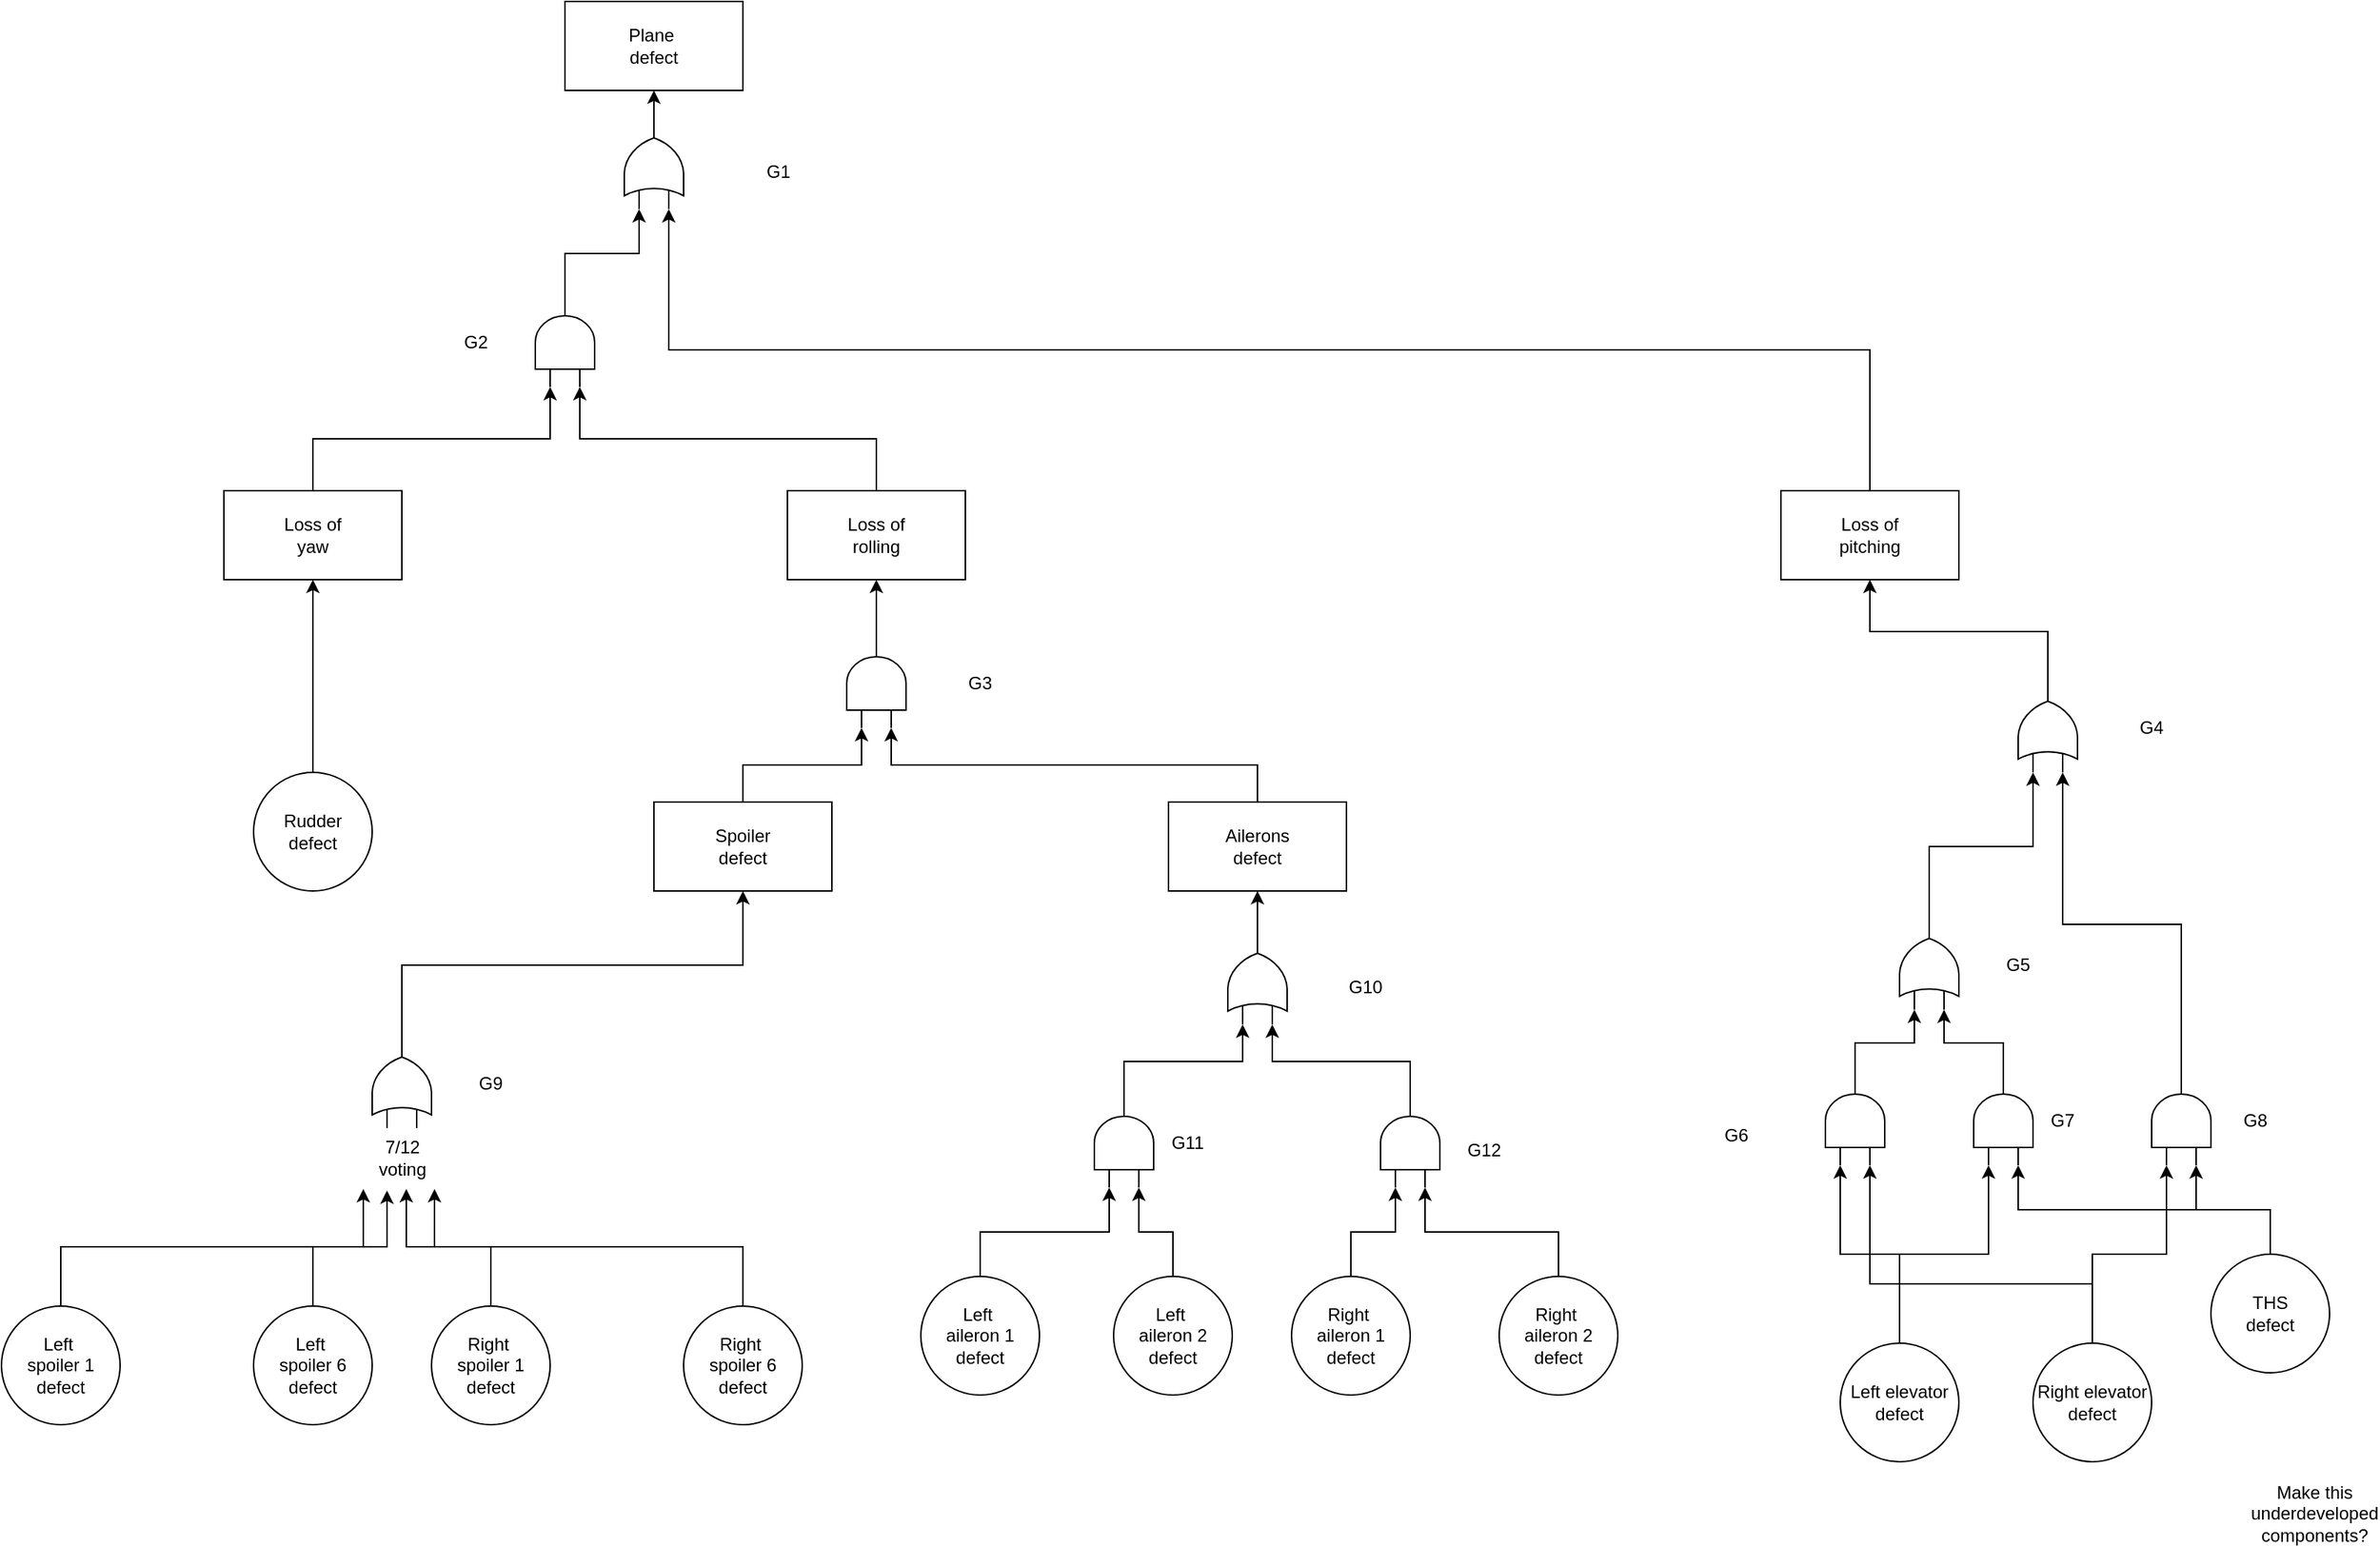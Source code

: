 <mxfile version="24.6.4" type="github" pages="4">
  <diagram name="fta_plane" id="ZMkeT3fpXiXIag67BhHE">
    <mxGraphModel dx="1853" dy="606" grid="1" gridSize="10" guides="1" tooltips="1" connect="1" arrows="1" fold="1" page="1" pageScale="1" pageWidth="827" pageHeight="1169" math="0" shadow="0">
      <root>
        <mxCell id="0" />
        <mxCell id="1" parent="0" />
        <mxCell id="OTLXCHBUn5IH01W_qUwW-1" value="Plane&amp;nbsp;&lt;div&gt;defect&lt;/div&gt;" style="rounded=0;whiteSpace=wrap;html=1;" parent="1" vertex="1">
          <mxGeometry x="300" y="60" width="120" height="60" as="geometry" />
        </mxCell>
        <mxCell id="OTLXCHBUn5IH01W_qUwW-2" value="Loss of&lt;div&gt;yaw&lt;/div&gt;" style="rounded=0;whiteSpace=wrap;html=1;" parent="1" vertex="1">
          <mxGeometry x="70" y="390" width="120" height="60" as="geometry" />
        </mxCell>
        <mxCell id="OTLXCHBUn5IH01W_qUwW-3" value="Loss of&lt;div&gt;rolling&lt;/div&gt;" style="rounded=0;whiteSpace=wrap;html=1;" parent="1" vertex="1">
          <mxGeometry x="450" y="390" width="120" height="60" as="geometry" />
        </mxCell>
        <mxCell id="OTLXCHBUn5IH01W_qUwW-4" value="Loss of&lt;div&gt;pitching&lt;/div&gt;" style="rounded=0;whiteSpace=wrap;html=1;" parent="1" vertex="1">
          <mxGeometry x="1120" y="390" width="120" height="60" as="geometry" />
        </mxCell>
        <mxCell id="OTLXCHBUn5IH01W_qUwW-5" value="" style="verticalLabelPosition=bottom;shadow=0;dashed=0;align=center;html=1;verticalAlign=top;shape=mxgraph.electrical.logic_gates.logic_gate;operation=and;rotation=-90;" parent="1" vertex="1">
          <mxGeometry x="270" y="270" width="60" height="40" as="geometry" />
        </mxCell>
        <mxCell id="OTLXCHBUn5IH01W_qUwW-7" style="edgeStyle=orthogonalEdgeStyle;rounded=0;orthogonalLoop=1;jettySize=auto;html=1;exitX=1;exitY=0.5;exitDx=0;exitDy=0;exitPerimeter=0;entryX=0.5;entryY=1;entryDx=0;entryDy=0;" parent="1" source="OTLXCHBUn5IH01W_qUwW-6" target="OTLXCHBUn5IH01W_qUwW-1" edge="1">
          <mxGeometry relative="1" as="geometry" />
        </mxCell>
        <mxCell id="OTLXCHBUn5IH01W_qUwW-6" value="" style="verticalLabelPosition=bottom;shadow=0;dashed=0;align=center;html=1;verticalAlign=top;shape=mxgraph.electrical.logic_gates.logic_gate;operation=or;rotation=-90;" parent="1" vertex="1">
          <mxGeometry x="330" y="150" width="60" height="40" as="geometry" />
        </mxCell>
        <mxCell id="OTLXCHBUn5IH01W_qUwW-13" style="edgeStyle=orthogonalEdgeStyle;rounded=0;orthogonalLoop=1;jettySize=auto;html=1;exitX=0.5;exitY=0;exitDx=0;exitDy=0;entryX=0.5;entryY=1;entryDx=0;entryDy=0;" parent="1" source="OTLXCHBUn5IH01W_qUwW-12" target="OTLXCHBUn5IH01W_qUwW-2" edge="1">
          <mxGeometry relative="1" as="geometry" />
        </mxCell>
        <mxCell id="OTLXCHBUn5IH01W_qUwW-12" value="Rudder&lt;div&gt;defect&lt;/div&gt;" style="ellipse;whiteSpace=wrap;html=1;" parent="1" vertex="1">
          <mxGeometry x="90" y="580" width="80" height="80" as="geometry" />
        </mxCell>
        <mxCell id="OTLXCHBUn5IH01W_qUwW-14" value="" style="verticalLabelPosition=bottom;shadow=0;dashed=0;align=center;html=1;verticalAlign=top;shape=mxgraph.electrical.logic_gates.logic_gate;operation=and;rotation=-90;" parent="1" vertex="1">
          <mxGeometry x="1240" y="795" width="60" height="40" as="geometry" />
        </mxCell>
        <mxCell id="OTLXCHBUn5IH01W_qUwW-15" value="" style="verticalLabelPosition=bottom;shadow=0;dashed=0;align=center;html=1;verticalAlign=top;shape=mxgraph.electrical.logic_gates.logic_gate;operation=and;rotation=-90;" parent="1" vertex="1">
          <mxGeometry x="1360" y="795" width="60" height="40" as="geometry" />
        </mxCell>
        <mxCell id="OTLXCHBUn5IH01W_qUwW-16" value="Left elevator&lt;div&gt;defect&lt;/div&gt;" style="ellipse;whiteSpace=wrap;html=1;" parent="1" vertex="1">
          <mxGeometry x="1160" y="965" width="80" height="80" as="geometry" />
        </mxCell>
        <mxCell id="OTLXCHBUn5IH01W_qUwW-17" value="Right elevator&lt;div&gt;defect&lt;/div&gt;" style="ellipse;whiteSpace=wrap;html=1;" parent="1" vertex="1">
          <mxGeometry x="1290" y="965" width="80" height="80" as="geometry" />
        </mxCell>
        <mxCell id="OTLXCHBUn5IH01W_qUwW-18" value="&lt;div&gt;THS&lt;/div&gt;&lt;div&gt;defect&lt;/div&gt;" style="ellipse;whiteSpace=wrap;html=1;" parent="1" vertex="1">
          <mxGeometry x="1410" y="905" width="80" height="80" as="geometry" />
        </mxCell>
        <mxCell id="OTLXCHBUn5IH01W_qUwW-19" style="edgeStyle=orthogonalEdgeStyle;rounded=0;orthogonalLoop=1;jettySize=auto;html=1;exitX=0.5;exitY=0;exitDx=0;exitDy=0;entryX=0;entryY=0.75;entryDx=0;entryDy=0;entryPerimeter=0;" parent="1" source="OTLXCHBUn5IH01W_qUwW-18" target="OTLXCHBUn5IH01W_qUwW-15" edge="1">
          <mxGeometry relative="1" as="geometry" />
        </mxCell>
        <mxCell id="OTLXCHBUn5IH01W_qUwW-20" style="edgeStyle=orthogonalEdgeStyle;rounded=0;orthogonalLoop=1;jettySize=auto;html=1;exitX=0.5;exitY=0;exitDx=0;exitDy=0;entryX=0;entryY=0.25;entryDx=0;entryDy=0;entryPerimeter=0;" parent="1" source="OTLXCHBUn5IH01W_qUwW-17" target="OTLXCHBUn5IH01W_qUwW-15" edge="1">
          <mxGeometry relative="1" as="geometry" />
        </mxCell>
        <mxCell id="OTLXCHBUn5IH01W_qUwW-22" style="edgeStyle=orthogonalEdgeStyle;rounded=0;orthogonalLoop=1;jettySize=auto;html=1;exitX=0.5;exitY=0;exitDx=0;exitDy=0;entryX=0;entryY=0.75;entryDx=0;entryDy=0;entryPerimeter=0;" parent="1" source="OTLXCHBUn5IH01W_qUwW-18" target="OTLXCHBUn5IH01W_qUwW-14" edge="1">
          <mxGeometry relative="1" as="geometry" />
        </mxCell>
        <mxCell id="OTLXCHBUn5IH01W_qUwW-23" style="edgeStyle=orthogonalEdgeStyle;rounded=0;orthogonalLoop=1;jettySize=auto;html=1;exitX=0.5;exitY=0;exitDx=0;exitDy=0;entryX=0;entryY=0.25;entryDx=0;entryDy=0;entryPerimeter=0;" parent="1" source="OTLXCHBUn5IH01W_qUwW-16" target="OTLXCHBUn5IH01W_qUwW-14" edge="1">
          <mxGeometry relative="1" as="geometry" />
        </mxCell>
        <mxCell id="OTLXCHBUn5IH01W_qUwW-27" style="edgeStyle=orthogonalEdgeStyle;rounded=0;orthogonalLoop=1;jettySize=auto;html=1;exitX=1;exitY=0.5;exitDx=0;exitDy=0;exitPerimeter=0;entryX=0.5;entryY=1;entryDx=0;entryDy=0;" parent="1" source="OTLXCHBUn5IH01W_qUwW-24" target="OTLXCHBUn5IH01W_qUwW-4" edge="1">
          <mxGeometry relative="1" as="geometry" />
        </mxCell>
        <mxCell id="OTLXCHBUn5IH01W_qUwW-24" value="" style="verticalLabelPosition=bottom;shadow=0;dashed=0;align=center;html=1;verticalAlign=top;shape=mxgraph.electrical.logic_gates.logic_gate;operation=or;rotation=-90;" parent="1" vertex="1">
          <mxGeometry x="1270" y="530" width="60" height="40" as="geometry" />
        </mxCell>
        <mxCell id="OTLXCHBUn5IH01W_qUwW-26" style="edgeStyle=orthogonalEdgeStyle;rounded=0;orthogonalLoop=1;jettySize=auto;html=1;exitX=1;exitY=0.5;exitDx=0;exitDy=0;exitPerimeter=0;entryX=0;entryY=0.75;entryDx=0;entryDy=0;entryPerimeter=0;" parent="1" source="OTLXCHBUn5IH01W_qUwW-15" target="OTLXCHBUn5IH01W_qUwW-24" edge="1">
          <mxGeometry relative="1" as="geometry" />
        </mxCell>
        <mxCell id="OTLXCHBUn5IH01W_qUwW-28" value="Make this underdeveloped components?" style="text;html=1;align=center;verticalAlign=middle;whiteSpace=wrap;rounded=0;" parent="1" vertex="1">
          <mxGeometry x="1450" y="1065" width="60" height="30" as="geometry" />
        </mxCell>
        <mxCell id="OTLXCHBUn5IH01W_qUwW-34" style="edgeStyle=orthogonalEdgeStyle;rounded=0;orthogonalLoop=1;jettySize=auto;html=1;exitX=1;exitY=0.5;exitDx=0;exitDy=0;exitPerimeter=0;entryX=0.5;entryY=1;entryDx=0;entryDy=0;" parent="1" source="OTLXCHBUn5IH01W_qUwW-29" target="OTLXCHBUn5IH01W_qUwW-3" edge="1">
          <mxGeometry relative="1" as="geometry" />
        </mxCell>
        <mxCell id="OTLXCHBUn5IH01W_qUwW-29" value="" style="verticalLabelPosition=bottom;shadow=0;dashed=0;align=center;html=1;verticalAlign=top;shape=mxgraph.electrical.logic_gates.logic_gate;operation=and;rotation=-90;" parent="1" vertex="1">
          <mxGeometry x="480" y="500" width="60" height="40" as="geometry" />
        </mxCell>
        <mxCell id="OTLXCHBUn5IH01W_qUwW-30" value="Spoiler&lt;div&gt;defect&lt;/div&gt;" style="rounded=0;whiteSpace=wrap;html=1;" parent="1" vertex="1">
          <mxGeometry x="360" y="600" width="120" height="60" as="geometry" />
        </mxCell>
        <mxCell id="OTLXCHBUn5IH01W_qUwW-31" value="Ailerons&lt;div&gt;defect&lt;/div&gt;" style="rounded=0;whiteSpace=wrap;html=1;" parent="1" vertex="1">
          <mxGeometry x="707" y="600" width="120" height="60" as="geometry" />
        </mxCell>
        <mxCell id="OTLXCHBUn5IH01W_qUwW-32" style="edgeStyle=orthogonalEdgeStyle;rounded=0;orthogonalLoop=1;jettySize=auto;html=1;exitX=0.5;exitY=0;exitDx=0;exitDy=0;entryX=0;entryY=0.25;entryDx=0;entryDy=0;entryPerimeter=0;" parent="1" source="OTLXCHBUn5IH01W_qUwW-30" target="OTLXCHBUn5IH01W_qUwW-29" edge="1">
          <mxGeometry relative="1" as="geometry" />
        </mxCell>
        <mxCell id="OTLXCHBUn5IH01W_qUwW-33" style="edgeStyle=orthogonalEdgeStyle;rounded=0;orthogonalLoop=1;jettySize=auto;html=1;exitX=0.5;exitY=0;exitDx=0;exitDy=0;entryX=0;entryY=0.75;entryDx=0;entryDy=0;entryPerimeter=0;" parent="1" source="OTLXCHBUn5IH01W_qUwW-31" target="OTLXCHBUn5IH01W_qUwW-29" edge="1">
          <mxGeometry relative="1" as="geometry" />
        </mxCell>
        <mxCell id="OTLXCHBUn5IH01W_qUwW-40" style="edgeStyle=orthogonalEdgeStyle;rounded=0;orthogonalLoop=1;jettySize=auto;html=1;exitX=1;exitY=0.5;exitDx=0;exitDy=0;exitPerimeter=0;entryX=0.5;entryY=1;entryDx=0;entryDy=0;" parent="1" source="OTLXCHBUn5IH01W_qUwW-35" target="OTLXCHBUn5IH01W_qUwW-30" edge="1">
          <mxGeometry relative="1" as="geometry" />
        </mxCell>
        <mxCell id="OTLXCHBUn5IH01W_qUwW-35" value="" style="verticalLabelPosition=bottom;shadow=0;dashed=0;align=center;html=1;verticalAlign=top;shape=mxgraph.electrical.logic_gates.logic_gate;operation=or;rotation=-90;" parent="1" vertex="1">
          <mxGeometry x="160" y="770" width="60" height="40" as="geometry" />
        </mxCell>
        <mxCell id="OTLXCHBUn5IH01W_qUwW-36" value="Left&amp;nbsp;&lt;div&gt;spoiler 1&lt;/div&gt;&lt;div&gt;defect&lt;/div&gt;" style="ellipse;whiteSpace=wrap;html=1;" parent="1" vertex="1">
          <mxGeometry x="-80" y="940" width="80" height="80" as="geometry" />
        </mxCell>
        <mxCell id="OTLXCHBUn5IH01W_qUwW-37" value="Left&amp;nbsp;&lt;div&gt;spoiler 6&lt;/div&gt;&lt;div&gt;defect&lt;/div&gt;" style="ellipse;whiteSpace=wrap;html=1;" parent="1" vertex="1">
          <mxGeometry x="90" y="940" width="80" height="80" as="geometry" />
        </mxCell>
        <mxCell id="OTLXCHBUn5IH01W_qUwW-38" value="Right&amp;nbsp;&lt;div&gt;spoiler 1&lt;/div&gt;&lt;div&gt;defect&lt;/div&gt;" style="ellipse;whiteSpace=wrap;html=1;" parent="1" vertex="1">
          <mxGeometry x="210" y="940" width="80" height="80" as="geometry" />
        </mxCell>
        <mxCell id="OTLXCHBUn5IH01W_qUwW-39" value="Right&amp;nbsp;&lt;div&gt;spoiler 6&lt;/div&gt;&lt;div&gt;defect&lt;/div&gt;" style="ellipse;whiteSpace=wrap;html=1;" parent="1" vertex="1">
          <mxGeometry x="380" y="940" width="80" height="80" as="geometry" />
        </mxCell>
        <mxCell id="OTLXCHBUn5IH01W_qUwW-46" value="" style="edgeStyle=orthogonalEdgeStyle;rounded=0;orthogonalLoop=1;jettySize=auto;html=1;" parent="1" source="OTLXCHBUn5IH01W_qUwW-45" target="OTLXCHBUn5IH01W_qUwW-31" edge="1">
          <mxGeometry relative="1" as="geometry" />
        </mxCell>
        <mxCell id="OTLXCHBUn5IH01W_qUwW-45" value="" style="verticalLabelPosition=bottom;shadow=0;dashed=0;align=center;html=1;verticalAlign=top;shape=mxgraph.electrical.logic_gates.logic_gate;operation=or;rotation=-90;" parent="1" vertex="1">
          <mxGeometry x="737" y="700" width="60" height="40" as="geometry" />
        </mxCell>
        <mxCell id="OTLXCHBUn5IH01W_qUwW-47" value="" style="verticalLabelPosition=bottom;shadow=0;dashed=0;align=center;html=1;verticalAlign=top;shape=mxgraph.electrical.logic_gates.logic_gate;operation=and;rotation=-90;" parent="1" vertex="1">
          <mxGeometry x="647" y="810" width="60" height="40" as="geometry" />
        </mxCell>
        <mxCell id="OTLXCHBUn5IH01W_qUwW-48" value="" style="verticalLabelPosition=bottom;shadow=0;dashed=0;align=center;html=1;verticalAlign=top;shape=mxgraph.electrical.logic_gates.logic_gate;operation=and;rotation=-90;" parent="1" vertex="1">
          <mxGeometry x="840" y="810" width="60" height="40" as="geometry" />
        </mxCell>
        <mxCell id="OTLXCHBUn5IH01W_qUwW-49" style="edgeStyle=orthogonalEdgeStyle;rounded=0;orthogonalLoop=1;jettySize=auto;html=1;exitX=1;exitY=0.5;exitDx=0;exitDy=0;exitPerimeter=0;entryX=0;entryY=0.25;entryDx=0;entryDy=0;entryPerimeter=0;" parent="1" source="OTLXCHBUn5IH01W_qUwW-47" target="OTLXCHBUn5IH01W_qUwW-45" edge="1">
          <mxGeometry relative="1" as="geometry" />
        </mxCell>
        <mxCell id="OTLXCHBUn5IH01W_qUwW-50" style="edgeStyle=orthogonalEdgeStyle;rounded=0;orthogonalLoop=1;jettySize=auto;html=1;exitX=1;exitY=0.5;exitDx=0;exitDy=0;exitPerimeter=0;entryX=0;entryY=0.75;entryDx=0;entryDy=0;entryPerimeter=0;" parent="1" source="OTLXCHBUn5IH01W_qUwW-48" target="OTLXCHBUn5IH01W_qUwW-45" edge="1">
          <mxGeometry relative="1" as="geometry" />
        </mxCell>
        <mxCell id="OTLXCHBUn5IH01W_qUwW-51" value="Right&amp;nbsp;&lt;div&gt;aileron 1&lt;/div&gt;&lt;div&gt;defect&lt;/div&gt;" style="ellipse;whiteSpace=wrap;html=1;" parent="1" vertex="1">
          <mxGeometry x="790" y="920" width="80" height="80" as="geometry" />
        </mxCell>
        <mxCell id="OTLXCHBUn5IH01W_qUwW-52" value="Right&amp;nbsp;&lt;div&gt;aileron 2&lt;/div&gt;&lt;div&gt;defect&lt;/div&gt;" style="ellipse;whiteSpace=wrap;html=1;" parent="1" vertex="1">
          <mxGeometry x="930" y="920" width="80" height="80" as="geometry" />
        </mxCell>
        <mxCell id="OTLXCHBUn5IH01W_qUwW-53" value="Left&amp;nbsp;&lt;div&gt;aileron 1&lt;/div&gt;&lt;div&gt;defect&lt;/div&gt;" style="ellipse;whiteSpace=wrap;html=1;" parent="1" vertex="1">
          <mxGeometry x="540" y="920" width="80" height="80" as="geometry" />
        </mxCell>
        <mxCell id="OTLXCHBUn5IH01W_qUwW-54" value="Left&amp;nbsp;&lt;div&gt;aileron 2&lt;/div&gt;&lt;div&gt;defect&lt;/div&gt;" style="ellipse;whiteSpace=wrap;html=1;" parent="1" vertex="1">
          <mxGeometry x="670" y="920" width="80" height="80" as="geometry" />
        </mxCell>
        <mxCell id="OTLXCHBUn5IH01W_qUwW-55" style="edgeStyle=orthogonalEdgeStyle;rounded=0;orthogonalLoop=1;jettySize=auto;html=1;exitX=0.5;exitY=0;exitDx=0;exitDy=0;entryX=0;entryY=0.25;entryDx=0;entryDy=0;entryPerimeter=0;" parent="1" source="OTLXCHBUn5IH01W_qUwW-53" target="OTLXCHBUn5IH01W_qUwW-47" edge="1">
          <mxGeometry relative="1" as="geometry" />
        </mxCell>
        <mxCell id="OTLXCHBUn5IH01W_qUwW-56" style="edgeStyle=orthogonalEdgeStyle;rounded=0;orthogonalLoop=1;jettySize=auto;html=1;exitX=0.5;exitY=0;exitDx=0;exitDy=0;entryX=0;entryY=0.75;entryDx=0;entryDy=0;entryPerimeter=0;" parent="1" source="OTLXCHBUn5IH01W_qUwW-54" target="OTLXCHBUn5IH01W_qUwW-47" edge="1">
          <mxGeometry relative="1" as="geometry" />
        </mxCell>
        <mxCell id="OTLXCHBUn5IH01W_qUwW-57" style="edgeStyle=orthogonalEdgeStyle;rounded=0;orthogonalLoop=1;jettySize=auto;html=1;exitX=0.5;exitY=0;exitDx=0;exitDy=0;entryX=0;entryY=0.25;entryDx=0;entryDy=0;entryPerimeter=0;" parent="1" source="OTLXCHBUn5IH01W_qUwW-51" target="OTLXCHBUn5IH01W_qUwW-48" edge="1">
          <mxGeometry relative="1" as="geometry" />
        </mxCell>
        <mxCell id="OTLXCHBUn5IH01W_qUwW-58" style="edgeStyle=orthogonalEdgeStyle;rounded=0;orthogonalLoop=1;jettySize=auto;html=1;exitX=0.5;exitY=0;exitDx=0;exitDy=0;entryX=0;entryY=0.75;entryDx=0;entryDy=0;entryPerimeter=0;" parent="1" source="OTLXCHBUn5IH01W_qUwW-52" target="OTLXCHBUn5IH01W_qUwW-48" edge="1">
          <mxGeometry relative="1" as="geometry" />
        </mxCell>
        <mxCell id="o7Dd7dDKdtxa6IVI6DC3-3" style="edgeStyle=orthogonalEdgeStyle;rounded=0;orthogonalLoop=1;jettySize=auto;html=1;exitX=1;exitY=0.5;exitDx=0;exitDy=0;exitPerimeter=0;entryX=0;entryY=0.25;entryDx=0;entryDy=0;entryPerimeter=0;" parent="1" source="Ez-7XZoB7OgFQtM7qTlb-1" target="TW3QG7jmFC1Ospan2ZFX-1" edge="1">
          <mxGeometry relative="1" as="geometry">
            <mxPoint x="1220" y="775" as="targetPoint" />
          </mxGeometry>
        </mxCell>
        <mxCell id="Ez-7XZoB7OgFQtM7qTlb-1" value="" style="verticalLabelPosition=bottom;shadow=0;dashed=0;align=center;html=1;verticalAlign=top;shape=mxgraph.electrical.logic_gates.logic_gate;operation=and;rotation=-90;" parent="1" vertex="1">
          <mxGeometry x="1140" y="795" width="60" height="40" as="geometry" />
        </mxCell>
        <mxCell id="o7Dd7dDKdtxa6IVI6DC3-1" style="edgeStyle=orthogonalEdgeStyle;rounded=0;orthogonalLoop=1;jettySize=auto;html=1;exitX=0.5;exitY=0;exitDx=0;exitDy=0;entryX=0;entryY=0.75;entryDx=0;entryDy=0;entryPerimeter=0;" parent="1" source="OTLXCHBUn5IH01W_qUwW-17" target="Ez-7XZoB7OgFQtM7qTlb-1" edge="1">
          <mxGeometry relative="1" as="geometry">
            <Array as="points">
              <mxPoint x="1330" y="925" />
              <mxPoint x="1180" y="925" />
            </Array>
          </mxGeometry>
        </mxCell>
        <mxCell id="o7Dd7dDKdtxa6IVI6DC3-2" style="edgeStyle=orthogonalEdgeStyle;rounded=0;orthogonalLoop=1;jettySize=auto;html=1;exitX=0.5;exitY=0;exitDx=0;exitDy=0;entryX=0;entryY=0.25;entryDx=0;entryDy=0;entryPerimeter=0;" parent="1" source="OTLXCHBUn5IH01W_qUwW-16" target="Ez-7XZoB7OgFQtM7qTlb-1" edge="1">
          <mxGeometry relative="1" as="geometry" />
        </mxCell>
        <mxCell id="TW3QG7jmFC1Ospan2ZFX-1" value="" style="verticalLabelPosition=bottom;shadow=0;dashed=0;align=center;html=1;verticalAlign=top;shape=mxgraph.electrical.logic_gates.logic_gate;operation=or;rotation=-90;" parent="1" vertex="1">
          <mxGeometry x="1190" y="690" width="60" height="40" as="geometry" />
        </mxCell>
        <mxCell id="TW3QG7jmFC1Ospan2ZFX-2" style="edgeStyle=orthogonalEdgeStyle;rounded=0;orthogonalLoop=1;jettySize=auto;html=1;exitX=1;exitY=0.5;exitDx=0;exitDy=0;exitPerimeter=0;entryX=0;entryY=0.25;entryDx=0;entryDy=0;entryPerimeter=0;" parent="1" source="TW3QG7jmFC1Ospan2ZFX-1" target="OTLXCHBUn5IH01W_qUwW-24" edge="1">
          <mxGeometry relative="1" as="geometry" />
        </mxCell>
        <mxCell id="TW3QG7jmFC1Ospan2ZFX-3" style="edgeStyle=orthogonalEdgeStyle;rounded=0;orthogonalLoop=1;jettySize=auto;html=1;exitX=1;exitY=0.5;exitDx=0;exitDy=0;exitPerimeter=0;entryX=0;entryY=0.75;entryDx=0;entryDy=0;entryPerimeter=0;" parent="1" source="OTLXCHBUn5IH01W_qUwW-14" target="TW3QG7jmFC1Ospan2ZFX-1" edge="1">
          <mxGeometry relative="1" as="geometry" />
        </mxCell>
        <mxCell id="TW3QG7jmFC1Ospan2ZFX-4" style="edgeStyle=orthogonalEdgeStyle;rounded=0;orthogonalLoop=1;jettySize=auto;html=1;exitX=1;exitY=0.5;exitDx=0;exitDy=0;exitPerimeter=0;entryX=0;entryY=0.25;entryDx=0;entryDy=0;entryPerimeter=0;" parent="1" source="OTLXCHBUn5IH01W_qUwW-5" target="OTLXCHBUn5IH01W_qUwW-6" edge="1">
          <mxGeometry relative="1" as="geometry" />
        </mxCell>
        <mxCell id="TW3QG7jmFC1Ospan2ZFX-5" style="edgeStyle=orthogonalEdgeStyle;rounded=0;orthogonalLoop=1;jettySize=auto;html=1;exitX=0.5;exitY=0;exitDx=0;exitDy=0;entryX=0;entryY=0.25;entryDx=0;entryDy=0;entryPerimeter=0;" parent="1" source="OTLXCHBUn5IH01W_qUwW-2" target="OTLXCHBUn5IH01W_qUwW-5" edge="1">
          <mxGeometry relative="1" as="geometry" />
        </mxCell>
        <mxCell id="TW3QG7jmFC1Ospan2ZFX-6" style="edgeStyle=orthogonalEdgeStyle;rounded=0;orthogonalLoop=1;jettySize=auto;html=1;exitX=0.5;exitY=0;exitDx=0;exitDy=0;entryX=0;entryY=0.75;entryDx=0;entryDy=0;entryPerimeter=0;" parent="1" source="OTLXCHBUn5IH01W_qUwW-3" target="OTLXCHBUn5IH01W_qUwW-5" edge="1">
          <mxGeometry relative="1" as="geometry" />
        </mxCell>
        <mxCell id="TW3QG7jmFC1Ospan2ZFX-8" style="edgeStyle=orthogonalEdgeStyle;rounded=0;orthogonalLoop=1;jettySize=auto;html=1;exitX=0.5;exitY=0;exitDx=0;exitDy=0;entryX=0;entryY=0.75;entryDx=0;entryDy=0;entryPerimeter=0;" parent="1" source="OTLXCHBUn5IH01W_qUwW-4" target="OTLXCHBUn5IH01W_qUwW-6" edge="1">
          <mxGeometry relative="1" as="geometry" />
        </mxCell>
        <mxCell id="TW3QG7jmFC1Ospan2ZFX-9" value="7/12&lt;div&gt;voting&lt;/div&gt;" style="text;html=1;align=center;verticalAlign=middle;resizable=0;points=[];autosize=1;strokeColor=none;fillColor=none;" parent="1" vertex="1">
          <mxGeometry x="160" y="820" width="60" height="40" as="geometry" />
        </mxCell>
        <mxCell id="TW3QG7jmFC1Ospan2ZFX-10" style="edgeStyle=orthogonalEdgeStyle;rounded=0;orthogonalLoop=1;jettySize=auto;html=1;exitX=0.5;exitY=0;exitDx=0;exitDy=0;entryX=0.067;entryY=1.025;entryDx=0;entryDy=0;entryPerimeter=0;" parent="1" source="OTLXCHBUn5IH01W_qUwW-36" target="TW3QG7jmFC1Ospan2ZFX-9" edge="1">
          <mxGeometry relative="1" as="geometry" />
        </mxCell>
        <mxCell id="TW3QG7jmFC1Ospan2ZFX-11" style="edgeStyle=orthogonalEdgeStyle;rounded=0;orthogonalLoop=1;jettySize=auto;html=1;exitX=0.5;exitY=0;exitDx=0;exitDy=0;entryX=0.333;entryY=1.05;entryDx=0;entryDy=0;entryPerimeter=0;" parent="1" source="OTLXCHBUn5IH01W_qUwW-37" target="TW3QG7jmFC1Ospan2ZFX-9" edge="1">
          <mxGeometry relative="1" as="geometry" />
        </mxCell>
        <mxCell id="TW3QG7jmFC1Ospan2ZFX-13" style="edgeStyle=orthogonalEdgeStyle;rounded=0;orthogonalLoop=1;jettySize=auto;html=1;exitX=0.5;exitY=0;exitDx=0;exitDy=0;entryX=0.867;entryY=1.025;entryDx=0;entryDy=0;entryPerimeter=0;" parent="1" source="OTLXCHBUn5IH01W_qUwW-39" target="TW3QG7jmFC1Ospan2ZFX-9" edge="1">
          <mxGeometry relative="1" as="geometry" />
        </mxCell>
        <mxCell id="TW3QG7jmFC1Ospan2ZFX-14" style="edgeStyle=orthogonalEdgeStyle;rounded=0;orthogonalLoop=1;jettySize=auto;html=1;exitX=0.5;exitY=0;exitDx=0;exitDy=0;entryX=0.55;entryY=1.025;entryDx=0;entryDy=0;entryPerimeter=0;" parent="1" source="OTLXCHBUn5IH01W_qUwW-38" target="TW3QG7jmFC1Ospan2ZFX-9" edge="1">
          <mxGeometry relative="1" as="geometry" />
        </mxCell>
        <mxCell id="N5TZWU6UiAK896_omFh3-1" value="G1" style="text;html=1;align=center;verticalAlign=middle;whiteSpace=wrap;rounded=0;" parent="1" vertex="1">
          <mxGeometry x="414" y="160" width="60" height="30" as="geometry" />
        </mxCell>
        <mxCell id="N5TZWU6UiAK896_omFh3-2" value="G2" style="text;html=1;align=center;verticalAlign=middle;whiteSpace=wrap;rounded=0;" parent="1" vertex="1">
          <mxGeometry x="210" y="275" width="60" height="30" as="geometry" />
        </mxCell>
        <mxCell id="N5TZWU6UiAK896_omFh3-3" value="G3" style="text;html=1;align=center;verticalAlign=middle;whiteSpace=wrap;rounded=0;" parent="1" vertex="1">
          <mxGeometry x="550" y="505" width="60" height="30" as="geometry" />
        </mxCell>
        <mxCell id="N5TZWU6UiAK896_omFh3-4" value="G4" style="text;html=1;align=center;verticalAlign=middle;whiteSpace=wrap;rounded=0;" parent="1" vertex="1">
          <mxGeometry x="1340" y="535" width="60" height="30" as="geometry" />
        </mxCell>
        <mxCell id="N5TZWU6UiAK896_omFh3-5" value="G5" style="text;html=1;align=center;verticalAlign=middle;whiteSpace=wrap;rounded=0;" parent="1" vertex="1">
          <mxGeometry x="1250" y="695" width="60" height="30" as="geometry" />
        </mxCell>
        <mxCell id="N5TZWU6UiAK896_omFh3-6" value="G6" style="text;html=1;align=center;verticalAlign=middle;whiteSpace=wrap;rounded=0;" parent="1" vertex="1">
          <mxGeometry x="1060" y="810" width="60" height="30" as="geometry" />
        </mxCell>
        <mxCell id="N5TZWU6UiAK896_omFh3-7" value="G7" style="text;html=1;align=center;verticalAlign=middle;whiteSpace=wrap;rounded=0;" parent="1" vertex="1">
          <mxGeometry x="1280" y="800" width="60" height="30" as="geometry" />
        </mxCell>
        <mxCell id="N5TZWU6UiAK896_omFh3-8" value="G8" style="text;html=1;align=center;verticalAlign=middle;whiteSpace=wrap;rounded=0;" parent="1" vertex="1">
          <mxGeometry x="1410" y="800" width="60" height="30" as="geometry" />
        </mxCell>
        <mxCell id="N5TZWU6UiAK896_omFh3-9" value="G9" style="text;html=1;align=center;verticalAlign=middle;whiteSpace=wrap;rounded=0;" parent="1" vertex="1">
          <mxGeometry x="220" y="775" width="60" height="30" as="geometry" />
        </mxCell>
        <mxCell id="N5TZWU6UiAK896_omFh3-10" value="G10" style="text;html=1;align=center;verticalAlign=middle;whiteSpace=wrap;rounded=0;" parent="1" vertex="1">
          <mxGeometry x="810" y="710" width="60" height="30" as="geometry" />
        </mxCell>
        <mxCell id="N5TZWU6UiAK896_omFh3-11" value="G11" style="text;html=1;align=center;verticalAlign=middle;whiteSpace=wrap;rounded=0;" parent="1" vertex="1">
          <mxGeometry x="690" y="815" width="60" height="30" as="geometry" />
        </mxCell>
        <mxCell id="N5TZWU6UiAK896_omFh3-12" value="G12" style="text;html=1;align=center;verticalAlign=middle;whiteSpace=wrap;rounded=0;" parent="1" vertex="1">
          <mxGeometry x="890" y="820" width="60" height="30" as="geometry" />
        </mxCell>
      </root>
    </mxGraphModel>
  </diagram>
  <diagram id="upqLsrC0K6RmAq0Nd20N" name="fta_left_elevator">
    <mxGraphModel dx="1026" dy="606" grid="1" gridSize="10" guides="1" tooltips="1" connect="1" arrows="1" fold="1" page="1" pageScale="1" pageWidth="827" pageHeight="1169" math="0" shadow="0">
      <root>
        <mxCell id="0" />
        <mxCell id="1" parent="0" />
        <mxCell id="1s0xzN7Huo1nzK5fy9tm-1" value="Failed left&lt;div&gt;elevator&lt;/div&gt;" style="rounded=0;whiteSpace=wrap;html=1;" parent="1" vertex="1">
          <mxGeometry x="270" y="50" width="120" height="60" as="geometry" />
        </mxCell>
        <mxCell id="EImvLjYrqiO6MeXCEXpc-1" value="P1" style="ellipse;whiteSpace=wrap;html=1;" parent="1" vertex="1">
          <mxGeometry x="60" y="650" width="40" height="40" as="geometry" />
        </mxCell>
        <mxCell id="EImvLjYrqiO6MeXCEXpc-2" value="P2" style="ellipse;whiteSpace=wrap;html=1;" parent="1" vertex="1">
          <mxGeometry x="190" y="655" width="40" height="40" as="geometry" />
        </mxCell>
        <mxCell id="EImvLjYrqiO6MeXCEXpc-3" value="P3" style="ellipse;whiteSpace=wrap;html=1;" parent="1" vertex="1">
          <mxGeometry x="295" y="760" width="40" height="40" as="geometry" />
        </mxCell>
        <mxCell id="EImvLjYrqiO6MeXCEXpc-4" value="S1" style="ellipse;whiteSpace=wrap;html=1;" parent="1" vertex="1">
          <mxGeometry x="290" y="655" width="40" height="40" as="geometry" />
        </mxCell>
        <mxCell id="EImvLjYrqiO6MeXCEXpc-5" value="S2" style="ellipse;whiteSpace=wrap;html=1;" parent="1" vertex="1">
          <mxGeometry x="400" y="655" width="40" height="40" as="geometry" />
        </mxCell>
        <mxCell id="EImvLjYrqiO6MeXCEXpc-6" value="Y" style="ellipse;whiteSpace=wrap;html=1;" parent="1" vertex="1">
          <mxGeometry x="394" y="760" width="40" height="40" as="geometry" />
        </mxCell>
        <mxCell id="EImvLjYrqiO6MeXCEXpc-7" value="G" style="ellipse;whiteSpace=wrap;html=1;" parent="1" vertex="1">
          <mxGeometry x="630" y="510" width="40" height="40" as="geometry" />
        </mxCell>
        <mxCell id="EImvLjYrqiO6MeXCEXpc-8" value="B" style="ellipse;whiteSpace=wrap;html=1;" parent="1" vertex="1">
          <mxGeometry x="770" y="510" width="40" height="40" as="geometry" />
        </mxCell>
        <mxCell id="EImvLjYrqiO6MeXCEXpc-11" value="" style="edgeStyle=orthogonalEdgeStyle;rounded=0;orthogonalLoop=1;jettySize=auto;html=1;" parent="1" source="EImvLjYrqiO6MeXCEXpc-9" target="1s0xzN7Huo1nzK5fy9tm-1" edge="1">
          <mxGeometry relative="1" as="geometry" />
        </mxCell>
        <mxCell id="EImvLjYrqiO6MeXCEXpc-9" value="" style="verticalLabelPosition=bottom;shadow=0;dashed=0;align=center;html=1;verticalAlign=top;shape=mxgraph.electrical.logic_gates.logic_gate;operation=or;rotation=-90;" parent="1" vertex="1">
          <mxGeometry x="305" y="150" width="50" height="30" as="geometry" />
        </mxCell>
        <mxCell id="EImvLjYrqiO6MeXCEXpc-10" value="" style="verticalLabelPosition=bottom;shadow=0;dashed=0;align=center;html=1;verticalAlign=top;shape=mxgraph.electrical.logic_gates.logic_gate;operation=and;rotation=-90;" parent="1" vertex="1">
          <mxGeometry x="710" y="350" width="50" height="30" as="geometry" />
        </mxCell>
        <mxCell id="EImvLjYrqiO6MeXCEXpc-12" value="" style="verticalLabelPosition=bottom;shadow=0;dashed=0;align=center;html=1;verticalAlign=top;shape=mxgraph.electrical.logic_gates.logic_gate;operation=or;rotation=-90;" parent="1" vertex="1">
          <mxGeometry x="220" y="250" width="50" height="30" as="geometry" />
        </mxCell>
        <mxCell id="EImvLjYrqiO6MeXCEXpc-13" value="" style="verticalLabelPosition=bottom;shadow=0;dashed=0;align=center;html=1;verticalAlign=top;shape=mxgraph.electrical.logic_gates.logic_gate;operation=or;rotation=-90;" parent="1" vertex="1">
          <mxGeometry x="620" y="260" width="50" height="30" as="geometry" />
        </mxCell>
        <mxCell id="EImvLjYrqiO6MeXCEXpc-14" style="edgeStyle=orthogonalEdgeStyle;rounded=0;orthogonalLoop=1;jettySize=auto;html=1;exitX=1;exitY=0.5;exitDx=0;exitDy=0;exitPerimeter=0;entryX=0;entryY=0.25;entryDx=0;entryDy=0;entryPerimeter=0;curved=1;" parent="1" source="EImvLjYrqiO6MeXCEXpc-12" target="EImvLjYrqiO6MeXCEXpc-9" edge="1">
          <mxGeometry relative="1" as="geometry" />
        </mxCell>
        <mxCell id="EImvLjYrqiO6MeXCEXpc-15" style="edgeStyle=orthogonalEdgeStyle;rounded=0;orthogonalLoop=1;jettySize=auto;html=1;exitX=1;exitY=0.5;exitDx=0;exitDy=0;exitPerimeter=0;entryX=0;entryY=0.75;entryDx=0;entryDy=0;entryPerimeter=0;curved=1;" parent="1" source="EImvLjYrqiO6MeXCEXpc-13" target="EImvLjYrqiO6MeXCEXpc-9" edge="1">
          <mxGeometry relative="1" as="geometry" />
        </mxCell>
        <mxCell id="EImvLjYrqiO6MeXCEXpc-16" style="edgeStyle=orthogonalEdgeStyle;rounded=0;orthogonalLoop=1;jettySize=auto;html=1;exitX=0.5;exitY=0;exitDx=0;exitDy=0;entryX=0;entryY=0.25;entryDx=0;entryDy=0;entryPerimeter=0;curved=1;" parent="1" source="EImvLjYrqiO6MeXCEXpc-7" target="EImvLjYrqiO6MeXCEXpc-10" edge="1">
          <mxGeometry relative="1" as="geometry" />
        </mxCell>
        <mxCell id="EImvLjYrqiO6MeXCEXpc-17" style="edgeStyle=orthogonalEdgeStyle;rounded=0;orthogonalLoop=1;jettySize=auto;html=1;exitX=0.5;exitY=0;exitDx=0;exitDy=0;entryX=0;entryY=0.75;entryDx=0;entryDy=0;entryPerimeter=0;curved=1;" parent="1" source="EImvLjYrqiO6MeXCEXpc-8" target="EImvLjYrqiO6MeXCEXpc-10" edge="1">
          <mxGeometry relative="1" as="geometry" />
        </mxCell>
        <mxCell id="EImvLjYrqiO6MeXCEXpc-18" style="edgeStyle=orthogonalEdgeStyle;rounded=0;orthogonalLoop=1;jettySize=auto;html=1;exitX=1;exitY=0.5;exitDx=0;exitDy=0;exitPerimeter=0;entryX=0;entryY=0.75;entryDx=0;entryDy=0;entryPerimeter=0;curved=1;" parent="1" source="EImvLjYrqiO6MeXCEXpc-10" target="EImvLjYrqiO6MeXCEXpc-13" edge="1">
          <mxGeometry relative="1" as="geometry" />
        </mxCell>
        <mxCell id="EImvLjYrqiO6MeXCEXpc-19" value="" style="verticalLabelPosition=bottom;shadow=0;dashed=0;align=center;html=1;verticalAlign=top;shape=mxgraph.electrical.logic_gates.logic_gate;operation=and;rotation=-90;" parent="1" vertex="1">
          <mxGeometry x="500" y="460" width="50" height="30" as="geometry" />
        </mxCell>
        <mxCell id="EImvLjYrqiO6MeXCEXpc-21" style="edgeStyle=orthogonalEdgeStyle;rounded=0;orthogonalLoop=1;jettySize=auto;html=1;exitX=0.5;exitY=0;exitDx=0;exitDy=0;entryX=0;entryY=0.25;entryDx=0;entryDy=0;entryPerimeter=0;curved=1;" parent="1" source="EImvLjYrqiO6MeXCEXpc-1" target="EImvLjYrqiO6MeXCEXpc-19" edge="1">
          <mxGeometry relative="1" as="geometry" />
        </mxCell>
        <mxCell id="EImvLjYrqiO6MeXCEXpc-23" value="" style="verticalLabelPosition=bottom;shadow=0;dashed=0;align=center;html=1;verticalAlign=top;shape=mxgraph.electrical.logic_gates.logic_gate;operation=and;rotation=-90;" parent="1" vertex="1">
          <mxGeometry x="530" y="350" width="50" height="30" as="geometry" />
        </mxCell>
        <mxCell id="EImvLjYrqiO6MeXCEXpc-24" style="edgeStyle=orthogonalEdgeStyle;rounded=0;orthogonalLoop=1;jettySize=auto;html=1;exitX=1;exitY=0.5;exitDx=0;exitDy=0;exitPerimeter=0;entryX=0;entryY=0.25;entryDx=0;entryDy=0;entryPerimeter=0;curved=1;" parent="1" source="EImvLjYrqiO6MeXCEXpc-23" target="EImvLjYrqiO6MeXCEXpc-13" edge="1">
          <mxGeometry relative="1" as="geometry" />
        </mxCell>
        <mxCell id="EImvLjYrqiO6MeXCEXpc-27" value="" style="verticalLabelPosition=bottom;shadow=0;dashed=0;align=center;html=1;verticalAlign=top;shape=mxgraph.electrical.logic_gates.logic_gate;operation=and;rotation=-90;" parent="1" vertex="1">
          <mxGeometry x="330" y="450" width="50" height="30" as="geometry" />
        </mxCell>
        <mxCell id="EImvLjYrqiO6MeXCEXpc-28" value="" style="verticalLabelPosition=bottom;shadow=0;dashed=0;align=center;html=1;verticalAlign=top;shape=mxgraph.electrical.logic_gates.logic_gate;operation=and;rotation=-90;" parent="1" vertex="1">
          <mxGeometry x="290" y="340" width="50" height="30" as="geometry" />
        </mxCell>
        <mxCell id="EImvLjYrqiO6MeXCEXpc-29" style="edgeStyle=orthogonalEdgeStyle;rounded=0;orthogonalLoop=1;jettySize=auto;html=1;exitX=1;exitY=0.5;exitDx=0;exitDy=0;exitPerimeter=0;entryX=0;entryY=0.75;entryDx=0;entryDy=0;entryPerimeter=0;curved=1;" parent="1" source="EImvLjYrqiO6MeXCEXpc-27" target="EImvLjYrqiO6MeXCEXpc-28" edge="1">
          <mxGeometry relative="1" as="geometry" />
        </mxCell>
        <mxCell id="EImvLjYrqiO6MeXCEXpc-30" value="" style="verticalLabelPosition=bottom;shadow=0;dashed=0;align=center;html=1;verticalAlign=top;shape=mxgraph.electrical.logic_gates.logic_gate;operation=and;rotation=-90;" parent="1" vertex="1">
          <mxGeometry x="160" y="380" width="50" height="30" as="geometry" />
        </mxCell>
        <mxCell id="EImvLjYrqiO6MeXCEXpc-31" value="" style="verticalLabelPosition=bottom;shadow=0;dashed=0;align=center;html=1;verticalAlign=top;shape=mxgraph.electrical.logic_gates.logic_gate;operation=and;rotation=-90;" parent="1" vertex="1">
          <mxGeometry x="160" y="340" width="50" height="30" as="geometry" />
        </mxCell>
        <mxCell id="EImvLjYrqiO6MeXCEXpc-32" style="edgeStyle=orthogonalEdgeStyle;rounded=0;orthogonalLoop=1;jettySize=auto;html=1;exitX=1;exitY=0.5;exitDx=0;exitDy=0;exitPerimeter=0;entryX=0;entryY=0.75;entryDx=0;entryDy=0;entryPerimeter=0;curved=1;" parent="1" source="EImvLjYrqiO6MeXCEXpc-30" target="EImvLjYrqiO6MeXCEXpc-31" edge="1">
          <mxGeometry relative="1" as="geometry" />
        </mxCell>
        <mxCell id="EImvLjYrqiO6MeXCEXpc-33" style="edgeStyle=orthogonalEdgeStyle;rounded=0;orthogonalLoop=1;jettySize=auto;html=1;exitX=1;exitY=0.5;exitDx=0;exitDy=0;exitPerimeter=0;entryX=0;entryY=0.75;entryDx=0;entryDy=0;entryPerimeter=0;curved=1;" parent="1" source="EImvLjYrqiO6MeXCEXpc-28" target="EImvLjYrqiO6MeXCEXpc-12" edge="1">
          <mxGeometry relative="1" as="geometry" />
        </mxCell>
        <mxCell id="EImvLjYrqiO6MeXCEXpc-34" style="edgeStyle=orthogonalEdgeStyle;rounded=0;orthogonalLoop=1;jettySize=auto;html=1;exitX=0.5;exitY=0;exitDx=0;exitDy=0;entryX=0;entryY=0.25;entryDx=0;entryDy=0;entryPerimeter=0;curved=1;" parent="1" source="EImvLjYrqiO6MeXCEXpc-2" target="EImvLjYrqiO6MeXCEXpc-27" edge="1">
          <mxGeometry relative="1" as="geometry" />
        </mxCell>
        <mxCell id="EImvLjYrqiO6MeXCEXpc-35" style="edgeStyle=orthogonalEdgeStyle;rounded=0;orthogonalLoop=1;jettySize=auto;html=1;exitX=0.5;exitY=0;exitDx=0;exitDy=0;entryX=0;entryY=0.75;entryDx=0;entryDy=0;entryPerimeter=0;curved=1;" parent="1" source="EImvLjYrqiO6MeXCEXpc-5" target="EImvLjYrqiO6MeXCEXpc-27" edge="1">
          <mxGeometry relative="1" as="geometry" />
        </mxCell>
        <mxCell id="EImvLjYrqiO6MeXCEXpc-36" style="edgeStyle=orthogonalEdgeStyle;rounded=0;orthogonalLoop=1;jettySize=auto;html=1;exitX=0.5;exitY=0;exitDx=0;exitDy=0;entryX=0;entryY=0.25;entryDx=0;entryDy=0;entryPerimeter=0;curved=1;" parent="1" source="EImvLjYrqiO6MeXCEXpc-7" target="EImvLjYrqiO6MeXCEXpc-28" edge="1">
          <mxGeometry relative="1" as="geometry" />
        </mxCell>
        <mxCell id="EImvLjYrqiO6MeXCEXpc-38" style="edgeStyle=orthogonalEdgeStyle;rounded=0;orthogonalLoop=1;jettySize=auto;html=1;exitX=0.5;exitY=0;exitDx=0;exitDy=0;entryX=0;entryY=0.75;entryDx=0;entryDy=0;entryPerimeter=0;curved=1;" parent="1" source="EImvLjYrqiO6MeXCEXpc-4" target="EImvLjYrqiO6MeXCEXpc-19" edge="1">
          <mxGeometry relative="1" as="geometry" />
        </mxCell>
        <mxCell id="EImvLjYrqiO6MeXCEXpc-40" value="" style="verticalLabelPosition=bottom;shadow=0;dashed=0;align=center;html=1;verticalAlign=top;shape=mxgraph.electrical.logic_gates.logic_gate;operation=and;rotation=-90;" parent="1" vertex="1">
          <mxGeometry x="200" y="470" width="50" height="30" as="geometry" />
        </mxCell>
        <mxCell id="EImvLjYrqiO6MeXCEXpc-42" style="edgeStyle=orthogonalEdgeStyle;rounded=0;orthogonalLoop=1;jettySize=auto;html=1;exitX=1;exitY=0.5;exitDx=0;exitDy=0;exitPerimeter=0;entryX=0;entryY=0.75;entryDx=0;entryDy=0;entryPerimeter=0;curved=1;" parent="1" source="EImvLjYrqiO6MeXCEXpc-40" target="EImvLjYrqiO6MeXCEXpc-30" edge="1">
          <mxGeometry relative="1" as="geometry" />
        </mxCell>
        <mxCell id="EImvLjYrqiO6MeXCEXpc-43" style="edgeStyle=orthogonalEdgeStyle;rounded=0;orthogonalLoop=1;jettySize=auto;html=1;exitX=1;exitY=0.5;exitDx=0;exitDy=0;exitPerimeter=0;entryX=0;entryY=0.25;entryDx=0;entryDy=0;entryPerimeter=0;curved=1;" parent="1" source="EImvLjYrqiO6MeXCEXpc-31" target="EImvLjYrqiO6MeXCEXpc-12" edge="1">
          <mxGeometry relative="1" as="geometry" />
        </mxCell>
        <mxCell id="EImvLjYrqiO6MeXCEXpc-44" style="edgeStyle=orthogonalEdgeStyle;rounded=0;orthogonalLoop=1;jettySize=auto;html=1;exitX=0.5;exitY=0;exitDx=0;exitDy=0;entryX=0;entryY=0.25;entryDx=0;entryDy=0;entryPerimeter=0;curved=1;" parent="1" source="EImvLjYrqiO6MeXCEXpc-1" target="EImvLjYrqiO6MeXCEXpc-31" edge="1">
          <mxGeometry relative="1" as="geometry" />
        </mxCell>
        <mxCell id="EImvLjYrqiO6MeXCEXpc-45" style="edgeStyle=orthogonalEdgeStyle;rounded=0;orthogonalLoop=1;jettySize=auto;html=1;exitX=0.5;exitY=0;exitDx=0;exitDy=0;entryX=0;entryY=0.25;entryDx=0;entryDy=0;entryPerimeter=0;curved=1;" parent="1" source="EImvLjYrqiO6MeXCEXpc-2" target="EImvLjYrqiO6MeXCEXpc-30" edge="1">
          <mxGeometry relative="1" as="geometry" />
        </mxCell>
        <mxCell id="EImvLjYrqiO6MeXCEXpc-46" style="edgeStyle=orthogonalEdgeStyle;rounded=0;orthogonalLoop=1;jettySize=auto;html=1;exitX=0.5;exitY=0;exitDx=0;exitDy=0;entryX=0;entryY=0.25;entryDx=0;entryDy=0;entryPerimeter=0;curved=1;" parent="1" source="EImvLjYrqiO6MeXCEXpc-4" target="EImvLjYrqiO6MeXCEXpc-40" edge="1">
          <mxGeometry relative="1" as="geometry" />
        </mxCell>
        <mxCell id="EImvLjYrqiO6MeXCEXpc-47" style="edgeStyle=orthogonalEdgeStyle;rounded=0;orthogonalLoop=1;jettySize=auto;html=1;exitX=0.5;exitY=0;exitDx=0;exitDy=0;entryX=0;entryY=0.75;entryDx=0;entryDy=0;entryPerimeter=0;curved=1;" parent="1" source="EImvLjYrqiO6MeXCEXpc-5" target="EImvLjYrqiO6MeXCEXpc-40" edge="1">
          <mxGeometry relative="1" as="geometry" />
        </mxCell>
        <mxCell id="EImvLjYrqiO6MeXCEXpc-48" style="edgeStyle=orthogonalEdgeStyle;rounded=0;orthogonalLoop=1;jettySize=auto;html=1;exitX=1;exitY=0.5;exitDx=0;exitDy=0;exitPerimeter=0;entryX=0;entryY=0.25;entryDx=0;entryDy=0;entryPerimeter=0;curved=1;" parent="1" source="EImvLjYrqiO6MeXCEXpc-19" target="EImvLjYrqiO6MeXCEXpc-23" edge="1">
          <mxGeometry relative="1" as="geometry" />
        </mxCell>
        <mxCell id="EImvLjYrqiO6MeXCEXpc-49" style="edgeStyle=orthogonalEdgeStyle;rounded=0;orthogonalLoop=1;jettySize=auto;html=1;exitX=0.5;exitY=0;exitDx=0;exitDy=0;entryX=0;entryY=0.75;entryDx=0;entryDy=0;entryPerimeter=0;curved=1;" parent="1" source="EImvLjYrqiO6MeXCEXpc-8" target="EImvLjYrqiO6MeXCEXpc-23" edge="1">
          <mxGeometry relative="1" as="geometry" />
        </mxCell>
        <mxCell id="i08SiSEbR27LEhNnTpij-1" value="G1" style="text;html=1;align=center;verticalAlign=middle;whiteSpace=wrap;rounded=0;" parent="1" vertex="1">
          <mxGeometry x="340" y="150" width="60" height="30" as="geometry" />
        </mxCell>
        <mxCell id="i08SiSEbR27LEhNnTpij-2" value="G2" style="text;html=1;align=center;verticalAlign=middle;whiteSpace=wrap;rounded=0;" parent="1" vertex="1">
          <mxGeometry x="260" y="260" width="60" height="30" as="geometry" />
        </mxCell>
        <mxCell id="i08SiSEbR27LEhNnTpij-3" value="G3" style="text;html=1;align=center;verticalAlign=middle;whiteSpace=wrap;rounded=0;" parent="1" vertex="1">
          <mxGeometry x="660" y="260" width="60" height="30" as="geometry" />
        </mxCell>
        <mxCell id="i08SiSEbR27LEhNnTpij-4" value="G5" style="text;html=1;align=center;verticalAlign=middle;whiteSpace=wrap;rounded=0;" parent="1" vertex="1">
          <mxGeometry x="335" y="340" width="60" height="30" as="geometry" />
        </mxCell>
        <mxCell id="i08SiSEbR27LEhNnTpij-5" value="G4" style="text;html=1;align=center;verticalAlign=middle;whiteSpace=wrap;rounded=0;" parent="1" vertex="1">
          <mxGeometry x="200" y="350" width="60" height="30" as="geometry" />
        </mxCell>
        <mxCell id="i08SiSEbR27LEhNnTpij-6" value="G6" style="text;html=1;align=center;verticalAlign=middle;whiteSpace=wrap;rounded=0;" parent="1" vertex="1">
          <mxGeometry x="570" y="350" width="60" height="30" as="geometry" />
        </mxCell>
        <mxCell id="i08SiSEbR27LEhNnTpij-7" value="G7" style="text;html=1;align=center;verticalAlign=middle;whiteSpace=wrap;rounded=0;" parent="1" vertex="1">
          <mxGeometry x="750" y="350" width="60" height="30" as="geometry" />
        </mxCell>
        <mxCell id="i08SiSEbR27LEhNnTpij-8" value="G8" style="text;html=1;align=center;verticalAlign=middle;whiteSpace=wrap;rounded=0;" parent="1" vertex="1">
          <mxGeometry x="200" y="390" width="60" height="30" as="geometry" />
        </mxCell>
        <mxCell id="i08SiSEbR27LEhNnTpij-9" value="G9" style="text;html=1;align=center;verticalAlign=middle;whiteSpace=wrap;rounded=0;" parent="1" vertex="1">
          <mxGeometry x="245" y="470" width="60" height="30" as="geometry" />
        </mxCell>
        <mxCell id="i08SiSEbR27LEhNnTpij-10" value="G10" style="text;html=1;align=center;verticalAlign=middle;whiteSpace=wrap;rounded=0;" parent="1" vertex="1">
          <mxGeometry x="374" y="460" width="60" height="30" as="geometry" />
        </mxCell>
        <mxCell id="i08SiSEbR27LEhNnTpij-11" value="G11" style="text;html=1;align=center;verticalAlign=middle;whiteSpace=wrap;rounded=0;" parent="1" vertex="1">
          <mxGeometry x="530" y="470" width="60" height="30" as="geometry" />
        </mxCell>
        <mxCell id="g7iF3PNaxVq97g1Q-w4Y-1" value="Failed left&lt;div&gt;elevator&lt;/div&gt;" style="rounded=0;whiteSpace=wrap;html=1;" parent="1" vertex="1">
          <mxGeometry x="1120" y="50" width="120" height="60" as="geometry" />
        </mxCell>
        <mxCell id="g7iF3PNaxVq97g1Q-w4Y-2" value="P1" style="ellipse;whiteSpace=wrap;html=1;" parent="1" vertex="1">
          <mxGeometry x="1040" y="470" width="40" height="40" as="geometry" />
        </mxCell>
        <mxCell id="g7iF3PNaxVq97g1Q-w4Y-3" value="P2" style="ellipse;whiteSpace=wrap;html=1;" parent="1" vertex="1">
          <mxGeometry x="1210" y="470" width="40" height="40" as="geometry" />
        </mxCell>
        <mxCell id="g7iF3PNaxVq97g1Q-w4Y-4" value="S1" style="ellipse;whiteSpace=wrap;html=1;" parent="1" vertex="1">
          <mxGeometry x="1120" y="470" width="40" height="40" as="geometry" />
        </mxCell>
        <mxCell id="g7iF3PNaxVq97g1Q-w4Y-5" value="S2" style="ellipse;whiteSpace=wrap;html=1;" parent="1" vertex="1">
          <mxGeometry x="1290" y="470" width="40" height="40" as="geometry" />
        </mxCell>
        <mxCell id="g7iF3PNaxVq97g1Q-w4Y-6" value="G" style="ellipse;whiteSpace=wrap;html=1;" parent="1" vertex="1">
          <mxGeometry x="950" y="470" width="40" height="40" as="geometry" />
        </mxCell>
        <mxCell id="g7iF3PNaxVq97g1Q-w4Y-7" value="B" style="ellipse;whiteSpace=wrap;html=1;" parent="1" vertex="1">
          <mxGeometry x="1390" y="470" width="40" height="40" as="geometry" />
        </mxCell>
        <mxCell id="g7iF3PNaxVq97g1Q-w4Y-8" value="" style="edgeStyle=orthogonalEdgeStyle;rounded=0;orthogonalLoop=1;jettySize=auto;html=1;" parent="1" target="g7iF3PNaxVq97g1Q-w4Y-1" edge="1">
          <mxGeometry relative="1" as="geometry">
            <mxPoint x="1180.0" y="140" as="sourcePoint" />
          </mxGeometry>
        </mxCell>
        <mxCell id="g7iF3PNaxVq97g1Q-w4Y-42" value="G1" style="text;html=1;align=center;verticalAlign=middle;whiteSpace=wrap;rounded=0;" parent="1" vertex="1">
          <mxGeometry x="1190" y="150" width="60" height="30" as="geometry" />
        </mxCell>
        <mxCell id="g7iF3PNaxVq97g1Q-w4Y-53" value="" style="verticalLabelPosition=bottom;shadow=0;dashed=0;align=center;html=1;verticalAlign=top;shape=mxgraph.electrical.logic_gates.logic_gate;operation=and;rotation=-90;" parent="1" vertex="1">
          <mxGeometry x="1155" y="150" width="50" height="30" as="geometry" />
        </mxCell>
        <mxCell id="g7iF3PNaxVq97g1Q-w4Y-54" value="" style="verticalLabelPosition=bottom;shadow=0;dashed=0;align=center;html=1;verticalAlign=top;shape=mxgraph.electrical.logic_gates.logic_gate;operation=or;rotation=-90;" parent="1" vertex="1">
          <mxGeometry x="1070" y="250" width="50" height="30" as="geometry" />
        </mxCell>
        <mxCell id="g7iF3PNaxVq97g1Q-w4Y-55" value="" style="verticalLabelPosition=bottom;shadow=0;dashed=0;align=center;html=1;verticalAlign=top;shape=mxgraph.electrical.logic_gates.logic_gate;operation=or;rotation=-90;" parent="1" vertex="1">
          <mxGeometry x="1250" y="250" width="50" height="30" as="geometry" />
        </mxCell>
        <mxCell id="g7iF3PNaxVq97g1Q-w4Y-56" value="" style="verticalLabelPosition=bottom;shadow=0;dashed=0;align=center;html=1;verticalAlign=top;shape=mxgraph.electrical.logic_gates.logic_gate;operation=and;rotation=-90;" parent="1" vertex="1">
          <mxGeometry x="1100" y="370" width="50" height="30" as="geometry" />
        </mxCell>
        <mxCell id="g7iF3PNaxVq97g1Q-w4Y-57" value="" style="verticalLabelPosition=bottom;shadow=0;dashed=0;align=center;html=1;verticalAlign=top;shape=mxgraph.electrical.logic_gates.logic_gate;operation=and;rotation=-90;" parent="1" vertex="1">
          <mxGeometry x="1200" y="370" width="50" height="30" as="geometry" />
        </mxCell>
        <mxCell id="g7iF3PNaxVq97g1Q-w4Y-58" value="G2" style="text;html=1;align=center;verticalAlign=middle;whiteSpace=wrap;rounded=0;" parent="1" vertex="1">
          <mxGeometry x="1120" y="250" width="60" height="30" as="geometry" />
        </mxCell>
        <mxCell id="g7iF3PNaxVq97g1Q-w4Y-59" value="G3" style="text;html=1;align=center;verticalAlign=middle;whiteSpace=wrap;rounded=0;" parent="1" vertex="1">
          <mxGeometry x="1290" y="260" width="60" height="30" as="geometry" />
        </mxCell>
        <mxCell id="g7iF3PNaxVq97g1Q-w4Y-60" value="G4" style="text;html=1;align=center;verticalAlign=middle;whiteSpace=wrap;rounded=0;" parent="1" vertex="1">
          <mxGeometry x="1140" y="370" width="60" height="30" as="geometry" />
        </mxCell>
        <mxCell id="g7iF3PNaxVq97g1Q-w4Y-61" value="G5" style="text;html=1;align=center;verticalAlign=middle;whiteSpace=wrap;rounded=0;" parent="1" vertex="1">
          <mxGeometry x="1245" y="370" width="60" height="30" as="geometry" />
        </mxCell>
        <mxCell id="g7iF3PNaxVq97g1Q-w4Y-63" style="edgeStyle=orthogonalEdgeStyle;rounded=0;orthogonalLoop=1;jettySize=auto;html=1;exitX=0.5;exitY=0;exitDx=0;exitDy=0;entryX=0;entryY=0.25;entryDx=0;entryDy=0;entryPerimeter=0;" parent="1" source="g7iF3PNaxVq97g1Q-w4Y-2" target="g7iF3PNaxVq97g1Q-w4Y-56" edge="1">
          <mxGeometry relative="1" as="geometry" />
        </mxCell>
        <mxCell id="g7iF3PNaxVq97g1Q-w4Y-64" style="edgeStyle=orthogonalEdgeStyle;rounded=0;orthogonalLoop=1;jettySize=auto;html=1;exitX=0.5;exitY=0;exitDx=0;exitDy=0;entryX=0;entryY=0.75;entryDx=0;entryDy=0;entryPerimeter=0;" parent="1" source="g7iF3PNaxVq97g1Q-w4Y-4" target="g7iF3PNaxVq97g1Q-w4Y-56" edge="1">
          <mxGeometry relative="1" as="geometry" />
        </mxCell>
        <mxCell id="g7iF3PNaxVq97g1Q-w4Y-65" style="edgeStyle=orthogonalEdgeStyle;rounded=0;orthogonalLoop=1;jettySize=auto;html=1;exitX=0.5;exitY=0;exitDx=0;exitDy=0;entryX=0;entryY=0.25;entryDx=0;entryDy=0;entryPerimeter=0;" parent="1" source="g7iF3PNaxVq97g1Q-w4Y-3" target="g7iF3PNaxVq97g1Q-w4Y-57" edge="1">
          <mxGeometry relative="1" as="geometry" />
        </mxCell>
        <mxCell id="g7iF3PNaxVq97g1Q-w4Y-66" style="edgeStyle=orthogonalEdgeStyle;rounded=0;orthogonalLoop=1;jettySize=auto;html=1;exitX=0.5;exitY=0;exitDx=0;exitDy=0;entryX=0;entryY=0.75;entryDx=0;entryDy=0;entryPerimeter=0;" parent="1" source="g7iF3PNaxVq97g1Q-w4Y-5" target="g7iF3PNaxVq97g1Q-w4Y-57" edge="1">
          <mxGeometry relative="1" as="geometry" />
        </mxCell>
        <mxCell id="g7iF3PNaxVq97g1Q-w4Y-67" style="edgeStyle=orthogonalEdgeStyle;rounded=0;orthogonalLoop=1;jettySize=auto;html=1;exitX=0.5;exitY=0;exitDx=0;exitDy=0;entryX=0;entryY=0.75;entryDx=0;entryDy=0;entryPerimeter=0;" parent="1" source="g7iF3PNaxVq97g1Q-w4Y-7" target="g7iF3PNaxVq97g1Q-w4Y-55" edge="1">
          <mxGeometry relative="1" as="geometry">
            <Array as="points">
              <mxPoint x="1410" y="350" />
              <mxPoint x="1283" y="350" />
            </Array>
          </mxGeometry>
        </mxCell>
        <mxCell id="g7iF3PNaxVq97g1Q-w4Y-68" style="edgeStyle=orthogonalEdgeStyle;rounded=0;orthogonalLoop=1;jettySize=auto;html=1;exitX=1;exitY=0.5;exitDx=0;exitDy=0;exitPerimeter=0;entryX=0;entryY=0.25;entryDx=0;entryDy=0;entryPerimeter=0;" parent="1" source="g7iF3PNaxVq97g1Q-w4Y-57" target="g7iF3PNaxVq97g1Q-w4Y-55" edge="1">
          <mxGeometry relative="1" as="geometry" />
        </mxCell>
        <mxCell id="g7iF3PNaxVq97g1Q-w4Y-69" style="edgeStyle=orthogonalEdgeStyle;rounded=0;orthogonalLoop=1;jettySize=auto;html=1;exitX=1;exitY=0.5;exitDx=0;exitDy=0;exitPerimeter=0;entryX=0;entryY=0.75;entryDx=0;entryDy=0;entryPerimeter=0;" parent="1" source="g7iF3PNaxVq97g1Q-w4Y-56" target="g7iF3PNaxVq97g1Q-w4Y-54" edge="1">
          <mxGeometry relative="1" as="geometry" />
        </mxCell>
        <mxCell id="g7iF3PNaxVq97g1Q-w4Y-70" style="edgeStyle=orthogonalEdgeStyle;rounded=0;orthogonalLoop=1;jettySize=auto;html=1;exitX=0.5;exitY=0;exitDx=0;exitDy=0;entryX=0;entryY=0.25;entryDx=0;entryDy=0;entryPerimeter=0;" parent="1" source="g7iF3PNaxVq97g1Q-w4Y-6" target="g7iF3PNaxVq97g1Q-w4Y-54" edge="1">
          <mxGeometry relative="1" as="geometry" />
        </mxCell>
        <mxCell id="g7iF3PNaxVq97g1Q-w4Y-71" style="edgeStyle=orthogonalEdgeStyle;rounded=0;orthogonalLoop=1;jettySize=auto;html=1;exitX=1;exitY=0.5;exitDx=0;exitDy=0;exitPerimeter=0;entryX=0;entryY=0.25;entryDx=0;entryDy=0;entryPerimeter=0;" parent="1" source="g7iF3PNaxVq97g1Q-w4Y-54" target="g7iF3PNaxVq97g1Q-w4Y-53" edge="1">
          <mxGeometry relative="1" as="geometry" />
        </mxCell>
        <mxCell id="g7iF3PNaxVq97g1Q-w4Y-72" style="edgeStyle=orthogonalEdgeStyle;rounded=0;orthogonalLoop=1;jettySize=auto;html=1;exitX=1;exitY=0.5;exitDx=0;exitDy=0;exitPerimeter=0;entryX=0;entryY=0.75;entryDx=0;entryDy=0;entryPerimeter=0;" parent="1" source="g7iF3PNaxVq97g1Q-w4Y-55" target="g7iF3PNaxVq97g1Q-w4Y-53" edge="1">
          <mxGeometry relative="1" as="geometry" />
        </mxCell>
        <mxCell id="g7iF3PNaxVq97g1Q-w4Y-73" value="FROM:&lt;div&gt;Ida Hager&#39;s et al. (2024)&lt;/div&gt;" style="text;html=1;align=center;verticalAlign=middle;whiteSpace=wrap;rounded=0;" parent="1" vertex="1">
          <mxGeometry x="910" y="110" width="150" height="30" as="geometry" />
        </mxCell>
      </root>
    </mxGraphModel>
  </diagram>
  <diagram id="4FtKFJcPlBlIMHHeCajY" name="fta_antenna">
    <mxGraphModel dx="933" dy="551" grid="1" gridSize="10" guides="1" tooltips="1" connect="1" arrows="1" fold="1" page="1" pageScale="1" pageWidth="827" pageHeight="1169" math="0" shadow="0">
      <root>
        <mxCell id="0" />
        <mxCell id="1" parent="0" />
        <mxCell id="q9PNm_q--kM8OEr8ltfg-1" value="&lt;div&gt;Loss of&lt;/div&gt;&lt;div&gt;communication&lt;/div&gt;" style="rounded=0;whiteSpace=wrap;html=1;" vertex="1" parent="1">
          <mxGeometry x="270" y="50" width="120" height="60" as="geometry" />
        </mxCell>
        <mxCell id="_Yxw9eRaWS1nIdaNAxOn-3" style="edgeStyle=orthogonalEdgeStyle;rounded=0;orthogonalLoop=1;jettySize=auto;html=1;exitX=1;exitY=0.5;exitDx=0;exitDy=0;exitPerimeter=0;entryX=0.5;entryY=1;entryDx=0;entryDy=0;" edge="1" parent="1" source="bMAZMMBnwIbs1EINGGLY-1" target="q9PNm_q--kM8OEr8ltfg-1">
          <mxGeometry relative="1" as="geometry" />
        </mxCell>
        <mxCell id="bMAZMMBnwIbs1EINGGLY-1" value="" style="verticalLabelPosition=bottom;shadow=0;dashed=0;align=center;html=1;verticalAlign=top;shape=mxgraph.electrical.logic_gates.logic_gate;operation=or;rotation=-90;" vertex="1" parent="1">
          <mxGeometry x="300" y="150" width="60" height="40" as="geometry" />
        </mxCell>
        <mxCell id="bMAZMMBnwIbs1EINGGLY-2" value="3/3&lt;div&gt;voting&lt;/div&gt;" style="text;html=1;align=center;verticalAlign=middle;resizable=0;points=[];autosize=1;strokeColor=none;fillColor=none;" vertex="1" parent="1">
          <mxGeometry x="300" y="200" width="60" height="40" as="geometry" />
        </mxCell>
        <mxCell id="_Yxw9eRaWS1nIdaNAxOn-4" value="&lt;div&gt;Failure of A1&lt;br&gt;&lt;/div&gt;" style="rounded=0;whiteSpace=wrap;html=1;" vertex="1" parent="1">
          <mxGeometry x="70" y="290" width="120" height="60" as="geometry" />
        </mxCell>
        <mxCell id="_Yxw9eRaWS1nIdaNAxOn-5" value="&lt;div&gt;Failure of A2&lt;br&gt;&lt;/div&gt;" style="rounded=0;whiteSpace=wrap;html=1;" vertex="1" parent="1">
          <mxGeometry x="270" y="290" width="120" height="60" as="geometry" />
        </mxCell>
        <mxCell id="_Yxw9eRaWS1nIdaNAxOn-6" value="&lt;div&gt;Failure of A3&lt;br&gt;&lt;/div&gt;" style="rounded=0;whiteSpace=wrap;html=1;" vertex="1" parent="1">
          <mxGeometry x="470" y="290" width="120" height="60" as="geometry" />
        </mxCell>
        <mxCell id="_Yxw9eRaWS1nIdaNAxOn-7" style="edgeStyle=orthogonalEdgeStyle;rounded=0;orthogonalLoop=1;jettySize=auto;html=1;exitX=0.5;exitY=0;exitDx=0;exitDy=0;entryX=0.2;entryY=1.025;entryDx=0;entryDy=0;entryPerimeter=0;" edge="1" parent="1" source="_Yxw9eRaWS1nIdaNAxOn-4" target="bMAZMMBnwIbs1EINGGLY-2">
          <mxGeometry relative="1" as="geometry" />
        </mxCell>
        <mxCell id="_Yxw9eRaWS1nIdaNAxOn-8" style="edgeStyle=orthogonalEdgeStyle;rounded=0;orthogonalLoop=1;jettySize=auto;html=1;exitX=0.5;exitY=0;exitDx=0;exitDy=0;entryX=0.5;entryY=1;entryDx=0;entryDy=0;entryPerimeter=0;" edge="1" parent="1" source="_Yxw9eRaWS1nIdaNAxOn-5" target="bMAZMMBnwIbs1EINGGLY-2">
          <mxGeometry relative="1" as="geometry" />
        </mxCell>
        <mxCell id="_Yxw9eRaWS1nIdaNAxOn-9" style="edgeStyle=orthogonalEdgeStyle;rounded=0;orthogonalLoop=1;jettySize=auto;html=1;exitX=0.5;exitY=0;exitDx=0;exitDy=0;entryX=0.8;entryY=0.975;entryDx=0;entryDy=0;entryPerimeter=0;" edge="1" parent="1" source="_Yxw9eRaWS1nIdaNAxOn-6" target="bMAZMMBnwIbs1EINGGLY-2">
          <mxGeometry relative="1" as="geometry" />
        </mxCell>
        <mxCell id="JbQUf6rNw1hj8YkNCMXv-8" style="edgeStyle=orthogonalEdgeStyle;rounded=0;orthogonalLoop=1;jettySize=auto;html=1;exitX=1;exitY=0.5;exitDx=0;exitDy=0;exitPerimeter=0;entryX=0.5;entryY=1;entryDx=0;entryDy=0;" edge="1" parent="1" source="_Yxw9eRaWS1nIdaNAxOn-10" target="_Yxw9eRaWS1nIdaNAxOn-4">
          <mxGeometry relative="1" as="geometry" />
        </mxCell>
        <mxCell id="_Yxw9eRaWS1nIdaNAxOn-10" value="" style="verticalLabelPosition=bottom;shadow=0;dashed=0;align=center;html=1;verticalAlign=top;shape=mxgraph.electrical.logic_gates.logic_gate;operation=or;rotation=-90;" vertex="1" parent="1">
          <mxGeometry x="100" y="380" width="60" height="40" as="geometry" />
        </mxCell>
        <mxCell id="_Yxw9eRaWS1nIdaNAxOn-11" value="1/3&lt;div&gt;voting&lt;/div&gt;" style="text;html=1;align=center;verticalAlign=middle;resizable=0;points=[];autosize=1;strokeColor=none;fillColor=none;" vertex="1" parent="1">
          <mxGeometry x="100" y="430" width="60" height="40" as="geometry" />
        </mxCell>
        <mxCell id="6nmxkQufyR69EPn76jsK-1" value="G1" style="text;html=1;align=center;verticalAlign=middle;whiteSpace=wrap;rounded=0;" vertex="1" parent="1">
          <mxGeometry x="360" y="170" width="30" height="30" as="geometry" />
        </mxCell>
        <mxCell id="JbQUf6rNw1hj8YkNCMXv-1" value="B" style="ellipse;whiteSpace=wrap;html=1;" vertex="1" parent="1">
          <mxGeometry x="60" y="720" width="40" height="40" as="geometry" />
        </mxCell>
        <mxCell id="JbQUf6rNw1hj8YkNCMXv-2" value="D1" style="ellipse;whiteSpace=wrap;html=1;" vertex="1" parent="1">
          <mxGeometry x="180" y="720" width="40" height="40" as="geometry" />
        </mxCell>
        <mxCell id="JbQUf6rNw1hj8YkNCMXv-3" value="D2" style="ellipse;whiteSpace=wrap;html=1;" vertex="1" parent="1">
          <mxGeometry x="300" y="720" width="40" height="40" as="geometry" />
        </mxCell>
        <mxCell id="JbQUf6rNw1hj8YkNCMXv-4" value="D3" style="ellipse;whiteSpace=wrap;html=1;" vertex="1" parent="1">
          <mxGeometry x="420" y="720" width="40" height="40" as="geometry" />
        </mxCell>
        <mxCell id="JbQUf6rNw1hj8YkNCMXv-5" value="C1" style="ellipse;whiteSpace=wrap;html=1;" vertex="1" parent="1">
          <mxGeometry x="540" y="720" width="40" height="40" as="geometry" />
        </mxCell>
        <mxCell id="JbQUf6rNw1hj8YkNCMXv-6" value="C2" style="ellipse;whiteSpace=wrap;html=1;" vertex="1" parent="1">
          <mxGeometry x="660" y="720" width="40" height="40" as="geometry" />
        </mxCell>
        <mxCell id="JbQUf6rNw1hj8YkNCMXv-7" value="" style="verticalLabelPosition=bottom;shadow=0;dashed=0;align=center;html=1;verticalAlign=top;shape=mxgraph.electrical.logic_gates.logic_gate;operation=and;rotation=-90;" vertex="1" parent="1">
          <mxGeometry x="230" y="620" width="60" height="40" as="geometry" />
        </mxCell>
        <mxCell id="JbQUf6rNw1hj8YkNCMXv-14" style="edgeStyle=orthogonalEdgeStyle;rounded=0;orthogonalLoop=1;jettySize=auto;html=1;exitX=1;exitY=0.5;exitDx=0;exitDy=0;exitPerimeter=0;" edge="1" parent="1" source="JbQUf6rNw1hj8YkNCMXv-9">
          <mxGeometry relative="1" as="geometry">
            <mxPoint x="329.727" y="350" as="targetPoint" />
          </mxGeometry>
        </mxCell>
        <mxCell id="JbQUf6rNw1hj8YkNCMXv-9" value="" style="verticalLabelPosition=bottom;shadow=0;dashed=0;align=center;html=1;verticalAlign=top;shape=mxgraph.electrical.logic_gates.logic_gate;operation=or;rotation=-90;" vertex="1" parent="1">
          <mxGeometry x="300" y="380" width="60" height="40" as="geometry" />
        </mxCell>
        <mxCell id="JbQUf6rNw1hj8YkNCMXv-10" value="1/3&lt;div&gt;voting&lt;/div&gt;" style="text;html=1;align=center;verticalAlign=middle;resizable=0;points=[];autosize=1;strokeColor=none;fillColor=none;" vertex="1" parent="1">
          <mxGeometry x="300" y="430" width="60" height="40" as="geometry" />
        </mxCell>
        <mxCell id="JbQUf6rNw1hj8YkNCMXv-13" style="edgeStyle=orthogonalEdgeStyle;rounded=0;orthogonalLoop=1;jettySize=auto;html=1;exitX=1;exitY=0.5;exitDx=0;exitDy=0;exitPerimeter=0;entryX=0.5;entryY=1;entryDx=0;entryDy=0;" edge="1" parent="1" source="JbQUf6rNw1hj8YkNCMXv-11" target="_Yxw9eRaWS1nIdaNAxOn-6">
          <mxGeometry relative="1" as="geometry" />
        </mxCell>
        <mxCell id="JbQUf6rNw1hj8YkNCMXv-11" value="" style="verticalLabelPosition=bottom;shadow=0;dashed=0;align=center;html=1;verticalAlign=top;shape=mxgraph.electrical.logic_gates.logic_gate;operation=or;rotation=-90;" vertex="1" parent="1">
          <mxGeometry x="500" y="380" width="60" height="40" as="geometry" />
        </mxCell>
        <mxCell id="JbQUf6rNw1hj8YkNCMXv-12" value="1/3&lt;div&gt;voting&lt;/div&gt;" style="text;html=1;align=center;verticalAlign=middle;resizable=0;points=[];autosize=1;strokeColor=none;fillColor=none;" vertex="1" parent="1">
          <mxGeometry x="500" y="430" width="60" height="40" as="geometry" />
        </mxCell>
        <mxCell id="JbQUf6rNw1hj8YkNCMXv-15" style="edgeStyle=orthogonalEdgeStyle;rounded=0;orthogonalLoop=1;jettySize=auto;html=1;exitX=0.5;exitY=0;exitDx=0;exitDy=0;entryX=0;entryY=0.25;entryDx=0;entryDy=0;entryPerimeter=0;curved=1;" edge="1" parent="1" source="JbQUf6rNw1hj8YkNCMXv-2" target="JbQUf6rNw1hj8YkNCMXv-7">
          <mxGeometry relative="1" as="geometry" />
        </mxCell>
        <mxCell id="JbQUf6rNw1hj8YkNCMXv-16" style="edgeStyle=orthogonalEdgeStyle;rounded=0;orthogonalLoop=1;jettySize=auto;html=1;exitX=0.5;exitY=0;exitDx=0;exitDy=0;entryX=0;entryY=0.75;entryDx=0;entryDy=0;entryPerimeter=0;curved=1;" edge="1" parent="1" source="JbQUf6rNw1hj8YkNCMXv-3" target="JbQUf6rNw1hj8YkNCMXv-7">
          <mxGeometry relative="1" as="geometry" />
        </mxCell>
        <mxCell id="JbQUf6rNw1hj8YkNCMXv-17" value="" style="verticalLabelPosition=bottom;shadow=0;dashed=0;align=center;html=1;verticalAlign=top;shape=mxgraph.electrical.logic_gates.logic_gate;operation=and;rotation=-90;" vertex="1" parent="1">
          <mxGeometry x="354" y="620" width="60" height="40" as="geometry" />
        </mxCell>
        <mxCell id="JbQUf6rNw1hj8YkNCMXv-18" style="edgeStyle=orthogonalEdgeStyle;rounded=0;orthogonalLoop=1;jettySize=auto;html=1;exitX=0.5;exitY=0;exitDx=0;exitDy=0;entryX=0;entryY=0.25;entryDx=0;entryDy=0;entryPerimeter=0;curved=1;" edge="1" parent="1" source="JbQUf6rNw1hj8YkNCMXv-3" target="JbQUf6rNw1hj8YkNCMXv-17">
          <mxGeometry relative="1" as="geometry" />
        </mxCell>
        <mxCell id="JbQUf6rNw1hj8YkNCMXv-19" style="edgeStyle=orthogonalEdgeStyle;rounded=0;orthogonalLoop=1;jettySize=auto;html=1;exitX=0.5;exitY=0;exitDx=0;exitDy=0;entryX=0;entryY=0.75;entryDx=0;entryDy=0;entryPerimeter=0;curved=1;" edge="1" parent="1" source="JbQUf6rNw1hj8YkNCMXv-4" target="JbQUf6rNw1hj8YkNCMXv-17">
          <mxGeometry relative="1" as="geometry" />
        </mxCell>
        <mxCell id="JbQUf6rNw1hj8YkNCMXv-20" style="edgeStyle=orthogonalEdgeStyle;rounded=0;orthogonalLoop=1;jettySize=auto;html=1;exitX=1;exitY=0.5;exitDx=0;exitDy=0;exitPerimeter=0;entryX=0.495;entryY=1.066;entryDx=0;entryDy=0;entryPerimeter=0;curved=1;" edge="1" parent="1" source="JbQUf6rNw1hj8YkNCMXv-7" target="_Yxw9eRaWS1nIdaNAxOn-11">
          <mxGeometry relative="1" as="geometry" />
        </mxCell>
        <mxCell id="JbQUf6rNw1hj8YkNCMXv-21" style="edgeStyle=orthogonalEdgeStyle;rounded=0;orthogonalLoop=1;jettySize=auto;html=1;exitX=0.5;exitY=0;exitDx=0;exitDy=0;entryX=0.208;entryY=0.998;entryDx=0;entryDy=0;entryPerimeter=0;curved=1;" edge="1" parent="1" source="JbQUf6rNw1hj8YkNCMXv-1" target="_Yxw9eRaWS1nIdaNAxOn-11">
          <mxGeometry relative="1" as="geometry">
            <Array as="points">
              <mxPoint x="80" y="560" />
              <mxPoint x="113" y="560" />
            </Array>
          </mxGeometry>
        </mxCell>
        <mxCell id="JbQUf6rNw1hj8YkNCMXv-22" style="edgeStyle=orthogonalEdgeStyle;rounded=0;orthogonalLoop=1;jettySize=auto;html=1;exitX=0.5;exitY=0;exitDx=0;exitDy=0;entryX=0.798;entryY=1.043;entryDx=0;entryDy=0;entryPerimeter=0;curved=1;" edge="1" parent="1" source="JbQUf6rNw1hj8YkNCMXv-5" target="_Yxw9eRaWS1nIdaNAxOn-11">
          <mxGeometry relative="1" as="geometry">
            <Array as="points">
              <mxPoint x="560" y="540" />
              <mxPoint x="148" y="540" />
            </Array>
          </mxGeometry>
        </mxCell>
        <mxCell id="JbQUf6rNw1hj8YkNCMXv-23" style="edgeStyle=orthogonalEdgeStyle;rounded=0;orthogonalLoop=1;jettySize=auto;html=1;exitX=0.5;exitY=0;exitDx=0;exitDy=0;entryX=0.208;entryY=1.02;entryDx=0;entryDy=0;entryPerimeter=0;curved=1;" edge="1" parent="1" source="JbQUf6rNw1hj8YkNCMXv-1" target="JbQUf6rNw1hj8YkNCMXv-10">
          <mxGeometry relative="1" as="geometry">
            <Array as="points">
              <mxPoint x="80" y="580" />
              <mxPoint x="313" y="580" />
            </Array>
          </mxGeometry>
        </mxCell>
        <mxCell id="JbQUf6rNw1hj8YkNCMXv-24" style="edgeStyle=orthogonalEdgeStyle;rounded=0;orthogonalLoop=1;jettySize=auto;html=1;exitX=0.5;exitY=0;exitDx=0;exitDy=0;entryX=0.238;entryY=1.02;entryDx=0;entryDy=0;entryPerimeter=0;curved=1;" edge="1" parent="1" source="JbQUf6rNw1hj8YkNCMXv-1" target="JbQUf6rNw1hj8YkNCMXv-12">
          <mxGeometry relative="1" as="geometry">
            <Array as="points">
              <mxPoint x="80" y="590" />
              <mxPoint x="514" y="590" />
            </Array>
          </mxGeometry>
        </mxCell>
        <mxCell id="JbQUf6rNw1hj8YkNCMXv-25" style="edgeStyle=orthogonalEdgeStyle;rounded=0;orthogonalLoop=1;jettySize=auto;html=1;exitX=1;exitY=0.5;exitDx=0;exitDy=0;exitPerimeter=0;entryX=0.526;entryY=0.998;entryDx=0;entryDy=0;entryPerimeter=0;curved=1;" edge="1" parent="1" source="JbQUf6rNw1hj8YkNCMXv-17" target="JbQUf6rNw1hj8YkNCMXv-12">
          <mxGeometry relative="1" as="geometry">
            <Array as="points">
              <mxPoint x="384" y="590" />
              <mxPoint x="532" y="590" />
            </Array>
          </mxGeometry>
        </mxCell>
        <mxCell id="JbQUf6rNw1hj8YkNCMXv-26" style="edgeStyle=orthogonalEdgeStyle;rounded=0;orthogonalLoop=1;jettySize=auto;html=1;exitX=0.5;exitY=0;exitDx=0;exitDy=0;entryX=0.511;entryY=1.02;entryDx=0;entryDy=0;entryPerimeter=0;curved=1;" edge="1" parent="1" source="JbQUf6rNw1hj8YkNCMXv-3" target="JbQUf6rNw1hj8YkNCMXv-10">
          <mxGeometry relative="1" as="geometry">
            <Array as="points">
              <mxPoint x="320" y="560" />
              <mxPoint x="331" y="560" />
            </Array>
          </mxGeometry>
        </mxCell>
        <mxCell id="JbQUf6rNw1hj8YkNCMXv-27" style="edgeStyle=orthogonalEdgeStyle;rounded=0;orthogonalLoop=1;jettySize=auto;html=1;exitX=0.5;exitY=0;exitDx=0;exitDy=0;entryX=0.814;entryY=0.998;entryDx=0;entryDy=0;entryPerimeter=0;curved=1;" edge="1" parent="1" source="JbQUf6rNw1hj8YkNCMXv-5" target="JbQUf6rNw1hj8YkNCMXv-10">
          <mxGeometry relative="1" as="geometry">
            <Array as="points">
              <mxPoint x="560" y="530" />
              <mxPoint x="349" y="530" />
            </Array>
          </mxGeometry>
        </mxCell>
        <mxCell id="JbQUf6rNw1hj8YkNCMXv-28" style="edgeStyle=orthogonalEdgeStyle;rounded=0;orthogonalLoop=1;jettySize=auto;html=1;exitX=0.5;exitY=0;exitDx=0;exitDy=0;entryX=0.844;entryY=1.066;entryDx=0;entryDy=0;entryPerimeter=0;curved=1;" edge="1" parent="1" source="JbQUf6rNw1hj8YkNCMXv-6" target="JbQUf6rNw1hj8YkNCMXv-12">
          <mxGeometry relative="1" as="geometry" />
        </mxCell>
        <mxCell id="JbQUf6rNw1hj8YkNCMXv-29" value="G2" style="text;html=1;align=center;verticalAlign=middle;whiteSpace=wrap;rounded=0;" vertex="1" parent="1">
          <mxGeometry x="160" y="400" width="30" height="30" as="geometry" />
        </mxCell>
        <mxCell id="JbQUf6rNw1hj8YkNCMXv-30" value="G3" style="text;html=1;align=center;verticalAlign=middle;whiteSpace=wrap;rounded=0;" vertex="1" parent="1">
          <mxGeometry x="360" y="400" width="30" height="30" as="geometry" />
        </mxCell>
        <mxCell id="JbQUf6rNw1hj8YkNCMXv-31" value="G4" style="text;html=1;align=center;verticalAlign=middle;whiteSpace=wrap;rounded=0;" vertex="1" parent="1">
          <mxGeometry x="560" y="400" width="30" height="30" as="geometry" />
        </mxCell>
        <mxCell id="JbQUf6rNw1hj8YkNCMXv-32" value="G6" style="text;html=1;align=center;verticalAlign=middle;whiteSpace=wrap;rounded=0;" vertex="1" parent="1">
          <mxGeometry x="200" y="630" width="30" height="30" as="geometry" />
        </mxCell>
        <mxCell id="JbQUf6rNw1hj8YkNCMXv-33" value="G5" style="text;html=1;align=center;verticalAlign=middle;whiteSpace=wrap;rounded=0;" vertex="1" parent="1">
          <mxGeometry x="414" y="630" width="30" height="30" as="geometry" />
        </mxCell>
      </root>
    </mxGraphModel>
  </diagram>
  <diagram id="VU3Lvkk-1BQ-3aIVwU2i" name="fmea">
    <mxGraphModel dx="855" dy="505" grid="1" gridSize="10" guides="1" tooltips="1" connect="1" arrows="1" fold="1" page="1" pageScale="1" pageWidth="827" pageHeight="1169" math="0" shadow="0">
      <root>
        <mxCell id="0" />
        <mxCell id="1" parent="0" />
        <mxCell id="3kWc6rIWnCxsqUZ2sj0Q-20" style="edgeStyle=orthogonalEdgeStyle;rounded=0;orthogonalLoop=1;jettySize=auto;html=1;exitX=0;exitY=0.5;exitDx=0;exitDy=0;startArrow=classic;startFill=1;endArrow=none;endFill=0;" edge="1" parent="1" source="3kWc6rIWnCxsqUZ2sj0Q-2">
          <mxGeometry relative="1" as="geometry">
            <mxPoint x="120" y="245" as="targetPoint" />
          </mxGeometry>
        </mxCell>
        <mxCell id="3kWc6rIWnCxsqUZ2sj0Q-2" value="" style="rounded=0;whiteSpace=wrap;html=1;" vertex="1" parent="1">
          <mxGeometry x="160" y="230" width="70" height="30" as="geometry" />
        </mxCell>
        <mxCell id="3kWc6rIWnCxsqUZ2sj0Q-3" value="C1" style="text;html=1;align=center;verticalAlign=middle;resizable=0;points=[];autosize=1;strokeColor=none;fillColor=none;" vertex="1" parent="1">
          <mxGeometry x="175" y="200" width="40" height="30" as="geometry" />
        </mxCell>
        <mxCell id="3kWc6rIWnCxsqUZ2sj0Q-21" style="edgeStyle=orthogonalEdgeStyle;rounded=0;orthogonalLoop=1;jettySize=auto;html=1;exitX=0;exitY=0.5;exitDx=0;exitDy=0;startArrow=classic;startFill=1;endArrow=none;endFill=0;" edge="1" parent="1" source="3kWc6rIWnCxsqUZ2sj0Q-4">
          <mxGeometry relative="1" as="geometry">
            <mxPoint x="120" y="275" as="targetPoint" />
          </mxGeometry>
        </mxCell>
        <mxCell id="3kWc6rIWnCxsqUZ2sj0Q-4" value="" style="rounded=0;whiteSpace=wrap;html=1;" vertex="1" parent="1">
          <mxGeometry x="160" y="260" width="70" height="30" as="geometry" />
        </mxCell>
        <mxCell id="3kWc6rIWnCxsqUZ2sj0Q-9" value="f&lt;sub&gt;1&lt;/sub&gt;" style="text;html=1;align=center;verticalAlign=middle;resizable=0;points=[];autosize=1;strokeColor=none;fillColor=none;" vertex="1" parent="1">
          <mxGeometry x="80" y="230" width="30" height="30" as="geometry" />
        </mxCell>
        <mxCell id="3kWc6rIWnCxsqUZ2sj0Q-10" value="f&lt;sub&gt;2&lt;/sub&gt;" style="text;html=1;align=center;verticalAlign=middle;resizable=0;points=[];autosize=1;strokeColor=none;fillColor=none;" vertex="1" parent="1">
          <mxGeometry x="80" y="260" width="30" height="30" as="geometry" />
        </mxCell>
        <mxCell id="3kWc6rIWnCxsqUZ2sj0Q-22" style="edgeStyle=orthogonalEdgeStyle;rounded=0;orthogonalLoop=1;jettySize=auto;html=1;exitX=0;exitY=0.5;exitDx=0;exitDy=0;startArrow=classic;startFill=1;endArrow=none;endFill=0;" edge="1" parent="1" source="3kWc6rIWnCxsqUZ2sj0Q-11">
          <mxGeometry relative="1" as="geometry">
            <mxPoint x="140" y="240" as="targetPoint" />
          </mxGeometry>
        </mxCell>
        <mxCell id="3kWc6rIWnCxsqUZ2sj0Q-11" value="" style="rounded=0;whiteSpace=wrap;html=1;" vertex="1" parent="1">
          <mxGeometry x="344" y="140" width="70" height="30" as="geometry" />
        </mxCell>
        <mxCell id="3kWc6rIWnCxsqUZ2sj0Q-12" value="C1" style="text;html=1;align=center;verticalAlign=middle;resizable=0;points=[];autosize=1;strokeColor=none;fillColor=none;" vertex="1" parent="1">
          <mxGeometry x="359" y="110" width="40" height="30" as="geometry" />
        </mxCell>
        <mxCell id="3kWc6rIWnCxsqUZ2sj0Q-13" value="" style="rounded=0;whiteSpace=wrap;html=1;" vertex="1" parent="1">
          <mxGeometry x="344" y="170" width="70" height="30" as="geometry" />
        </mxCell>
      </root>
    </mxGraphModel>
  </diagram>
</mxfile>
